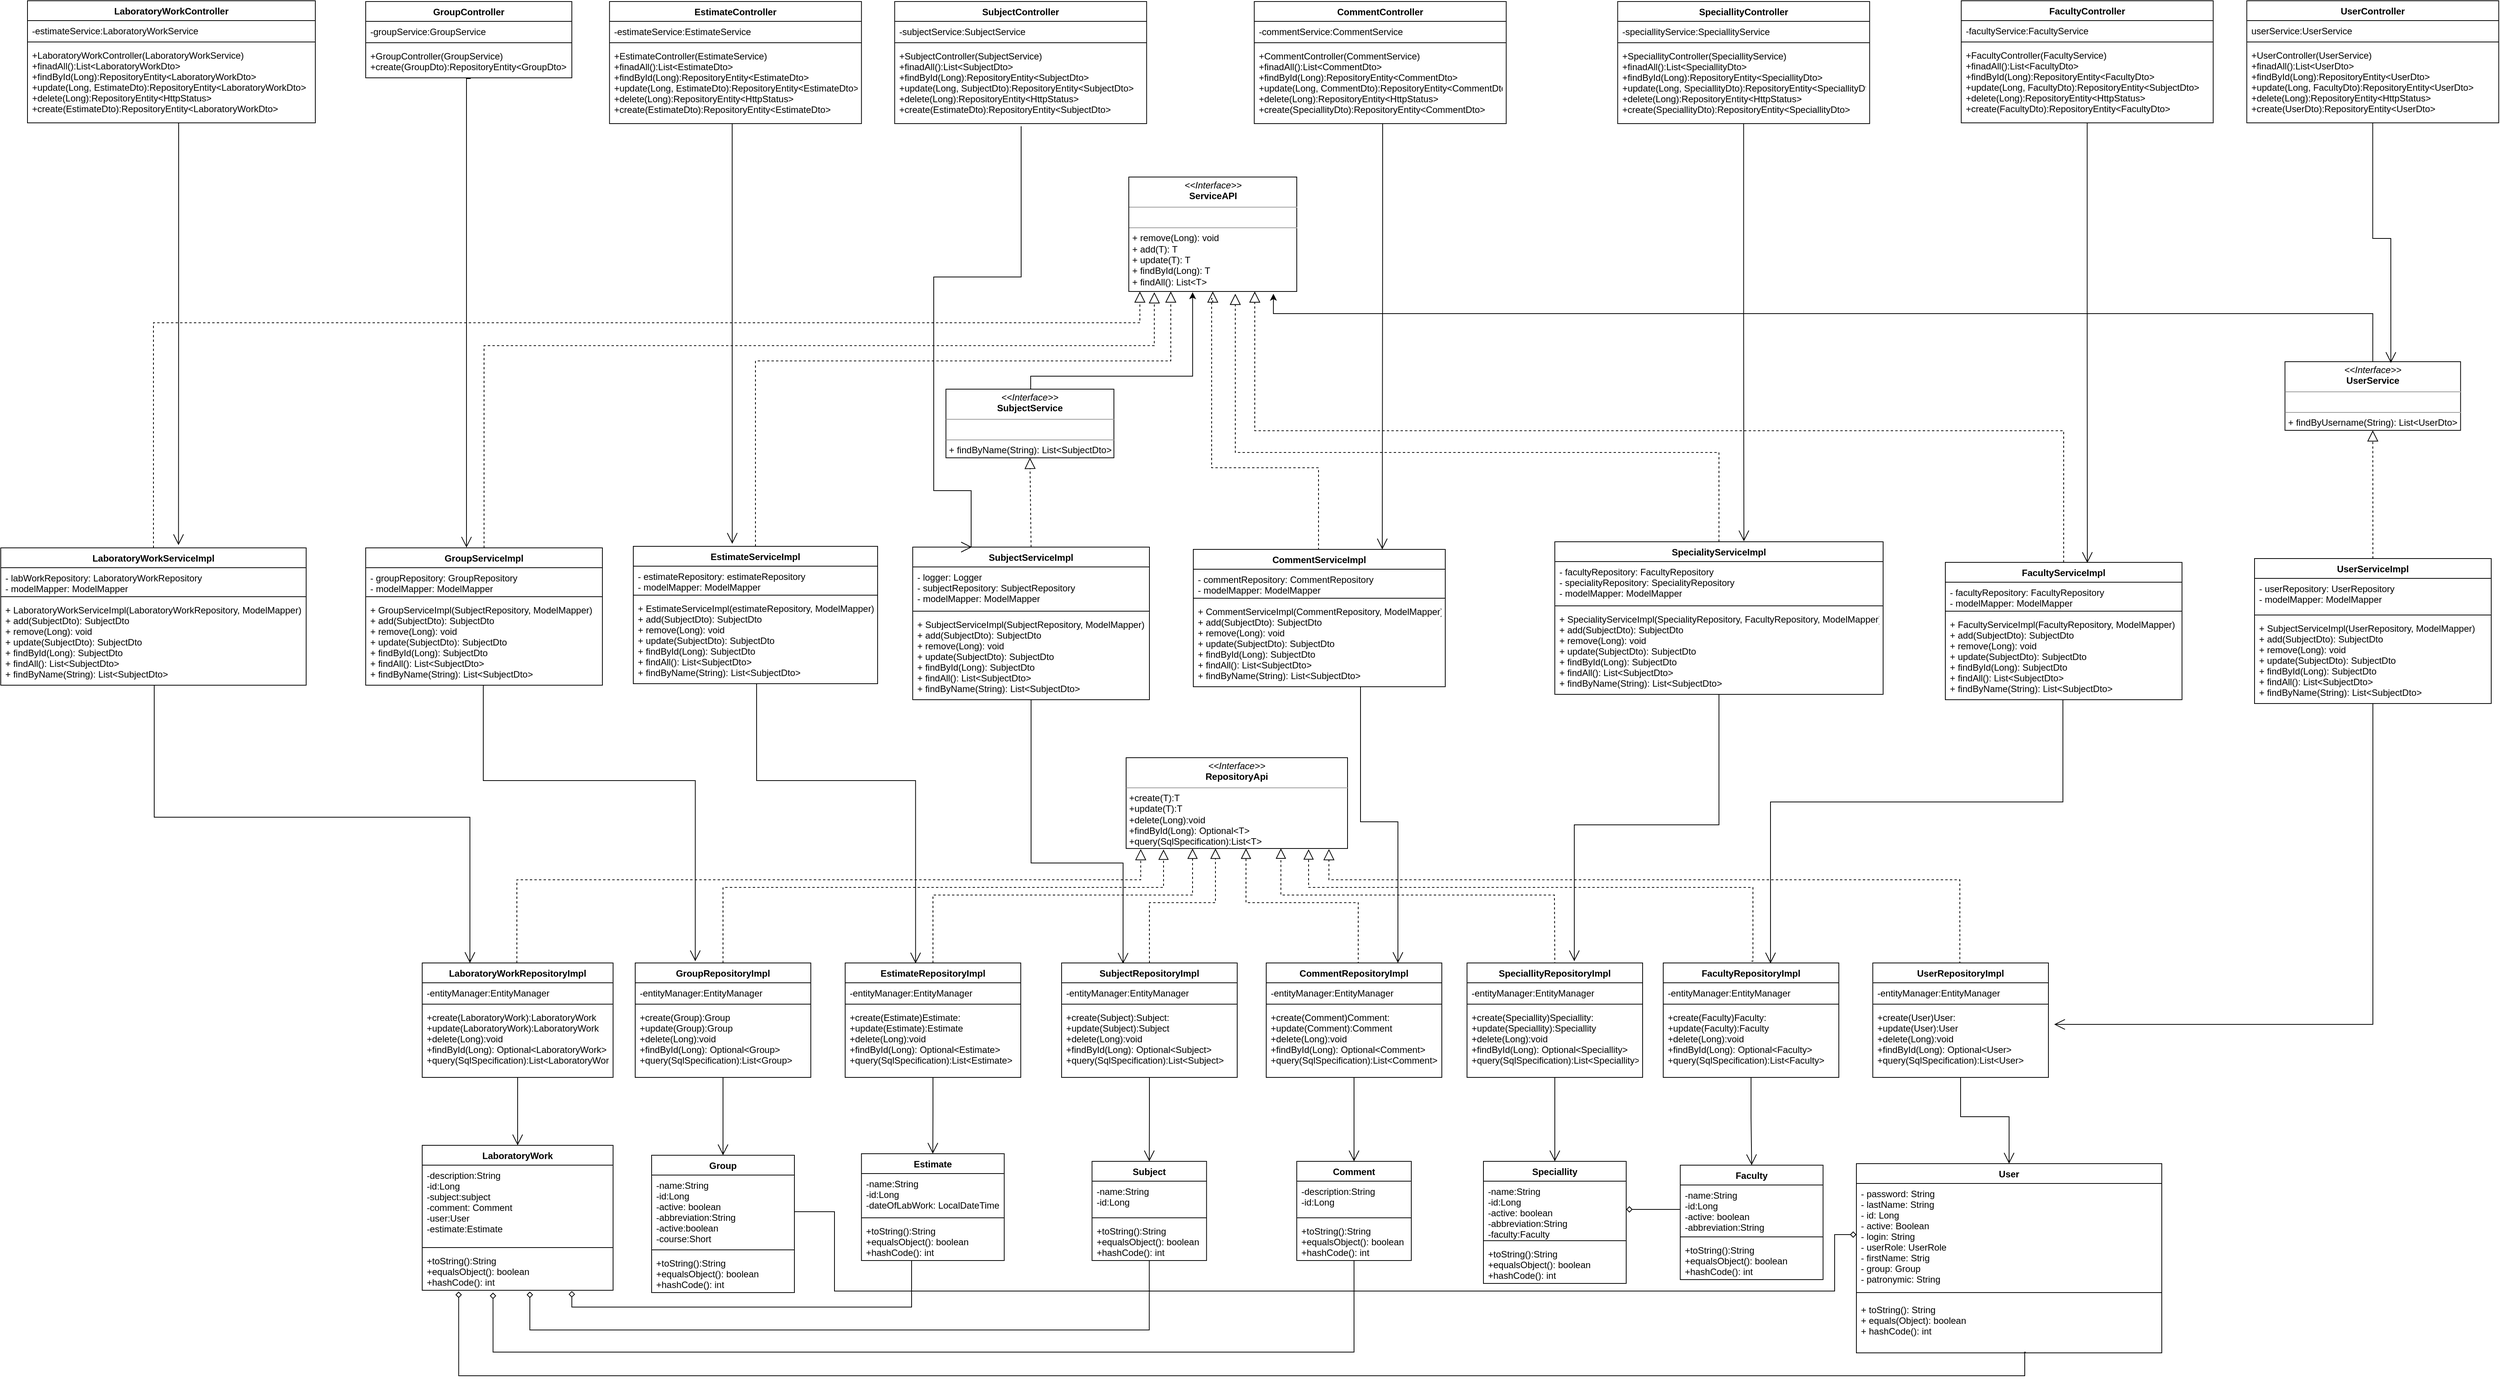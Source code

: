 <mxfile version="10.6.7" type="device"><diagram id="PbC4Hf11djqU8Z8UFLjI" name="Страница 1"><mxGraphModel dx="5014" dy="3105" grid="1" gridSize="10" guides="1" tooltips="1" connect="1" arrows="1" fold="1" page="1" pageScale="1" pageWidth="827" pageHeight="1169" math="0" shadow="0"><root><mxCell id="0"/><mxCell id="1" parent="0"/><mxCell id="8iSLTZ3yczppFVM2pI8w-34" style="edgeStyle=orthogonalEdgeStyle;rounded=0;orthogonalLoop=1;jettySize=auto;html=1;exitX=0.5;exitY=0;exitDx=0;exitDy=0;entryX=0.38;entryY=1.007;entryDx=0;entryDy=0;entryPerimeter=0;" parent="1" source="8iSLTZ3yczppFVM2pI8w-8" target="8iSLTZ3yczppFVM2pI8w-11" edge="1"><mxGeometry relative="1" as="geometry"><Array as="points"><mxPoint x="-53" y="-279"/><mxPoint x="159" y="-279"/></Array></mxGeometry></mxCell><mxCell id="8iSLTZ3yczppFVM2pI8w-8" value="&lt;p style=&quot;margin: 0px ; margin-top: 4px ; text-align: center&quot;&gt;&lt;i&gt;&amp;lt;&amp;lt;Interface&amp;gt;&amp;gt;&lt;/i&gt;&lt;br&gt;&lt;b&gt;SubjectService&lt;/b&gt;&lt;/p&gt;&lt;hr size=&quot;1&quot;&gt;&lt;p style=&quot;margin: 0px ; margin-left: 4px&quot;&gt;&lt;br&gt;&lt;/p&gt;&lt;hr size=&quot;1&quot;&gt;&lt;p style=&quot;margin: 0px ; margin-left: 4px&quot;&gt;+ findByName(String): List&amp;lt;SubjectDto&amp;gt;&lt;/p&gt;" style="verticalAlign=top;align=left;overflow=fill;fontSize=12;fontFamily=Helvetica;html=1;" parent="1" vertex="1"><mxGeometry x="-164" y="-262" width="220" height="90" as="geometry"/></mxCell><mxCell id="8iSLTZ3yczppFVM2pI8w-38" style="edgeStyle=orthogonalEdgeStyle;rounded=0;orthogonalLoop=1;jettySize=auto;html=1;exitX=0.5;exitY=0;exitDx=0;exitDy=0;entryX=0.861;entryY=1.02;entryDx=0;entryDy=0;entryPerimeter=0;" parent="1" source="8iSLTZ3yczppFVM2pI8w-9" target="8iSLTZ3yczppFVM2pI8w-11" edge="1"><mxGeometry relative="1" as="geometry"><Array as="points"><mxPoint x="1705" y="-361"/><mxPoint x="265" y="-361"/></Array><mxPoint x="430" y="-401" as="targetPoint"/></mxGeometry></mxCell><mxCell id="8iSLTZ3yczppFVM2pI8w-9" value="&lt;p style=&quot;margin: 0px ; margin-top: 4px ; text-align: center&quot;&gt;&lt;i&gt;&amp;lt;&amp;lt;Interface&amp;gt;&amp;gt;&lt;/i&gt;&lt;br&gt;&lt;b&gt;UserService&lt;/b&gt;&lt;/p&gt;&lt;hr size=&quot;1&quot;&gt;&lt;p style=&quot;margin: 0px ; margin-left: 4px&quot;&gt;&lt;br&gt;&lt;/p&gt;&lt;hr size=&quot;1&quot;&gt;&lt;p style=&quot;margin: 0px ; margin-left: 4px&quot;&gt;+ findByUsername(String): List&amp;lt;UserDto&amp;gt;&lt;/p&gt;" style="verticalAlign=top;align=left;overflow=fill;fontSize=12;fontFamily=Helvetica;html=1;" parent="1" vertex="1"><mxGeometry x="1589.857" y="-298" width="230" height="90" as="geometry"/></mxCell><mxCell id="8iSLTZ3yczppFVM2pI8w-11" value="&lt;p style=&quot;margin: 0px ; margin-top: 4px ; text-align: center&quot;&gt;&lt;i&gt;&amp;lt;&amp;lt;Interface&amp;gt;&amp;gt;&lt;/i&gt;&lt;br&gt;&lt;b&gt;ServiceAPI&lt;/b&gt;&lt;/p&gt;&lt;hr size=&quot;1&quot;&gt;&lt;p style=&quot;margin: 0px ; margin-left: 4px&quot;&gt;&lt;br&gt;&lt;/p&gt;&lt;hr size=&quot;1&quot;&gt;&lt;p style=&quot;margin: 0px ; margin-left: 4px&quot;&gt;+ remove(Long): void&lt;/p&gt;&lt;p style=&quot;margin: 0px ; margin-left: 4px&quot;&gt;+ add(T): T&lt;/p&gt;&lt;p style=&quot;margin: 0px ; margin-left: 4px&quot;&gt;+ update(T): T&lt;/p&gt;&lt;p style=&quot;margin: 0px ; margin-left: 4px&quot;&gt;+ findById(Long): T&lt;/p&gt;&lt;p style=&quot;margin: 0px ; margin-left: 4px&quot;&gt;+ findAll(): List&amp;lt;T&amp;gt;&lt;/p&gt;" style="verticalAlign=top;align=left;overflow=fill;fontSize=12;fontFamily=Helvetica;html=1;" parent="1" vertex="1"><mxGeometry x="75.5" y="-540" width="220" height="150" as="geometry"/></mxCell><mxCell id="zq_a5VUYJbhLREo4pi1A-44" style="edgeStyle=orthogonalEdgeStyle;rounded=0;orthogonalLoop=1;jettySize=auto;html=1;endArrow=open;endFill=0;endSize=12;entryX=0.35;entryY=0.007;entryDx=0;entryDy=0;entryPerimeter=0;" parent="1" source="8iSLTZ3yczppFVM2pI8w-12" target="ulB688WXQbzpkTgh9KAG-193" edge="1"><mxGeometry relative="1" as="geometry"><mxPoint x="71" y="471" as="targetPoint"/><Array as="points"><mxPoint x="-52" y="359"/><mxPoint x="68" y="359"/></Array></mxGeometry></mxCell><mxCell id="8iSLTZ3yczppFVM2pI8w-12" value="SubjectServiceImpl" style="swimlane;fontStyle=1;align=center;verticalAlign=top;childLayout=stackLayout;horizontal=1;startSize=26;horizontalStack=0;resizeParent=1;resizeParentMax=0;resizeLast=0;collapsible=1;marginBottom=0;" parent="1" vertex="1"><mxGeometry x="-207.5" y="-55" width="310" height="200" as="geometry"/></mxCell><mxCell id="8iSLTZ3yczppFVM2pI8w-13" value="- logger: Logger&#10;- subjectRepository: SubjectRepository&#10;- modelMapper: ModelMapper&#10;" style="text;strokeColor=none;fillColor=none;align=left;verticalAlign=top;spacingLeft=4;spacingRight=4;overflow=hidden;rotatable=0;points=[[0,0.5],[1,0.5]];portConstraint=eastwest;" parent="8iSLTZ3yczppFVM2pI8w-12" vertex="1"><mxGeometry y="26" width="310" height="54" as="geometry"/></mxCell><mxCell id="8iSLTZ3yczppFVM2pI8w-14" value="" style="line;strokeWidth=1;fillColor=none;align=left;verticalAlign=middle;spacingTop=-1;spacingLeft=3;spacingRight=3;rotatable=0;labelPosition=right;points=[];portConstraint=eastwest;" parent="8iSLTZ3yczppFVM2pI8w-12" vertex="1"><mxGeometry y="80" width="310" height="8" as="geometry"/></mxCell><mxCell id="8iSLTZ3yczppFVM2pI8w-15" value="+ SubjectServiceImpl(SubjectRepository, ModelMapper)&#10;+ add(SubjectDto): SubjectDto&#10;+ remove(Long): void&#10;+ update(SubjectDto): SubjectDto&#10;+ findById(Long): SubjectDto&#10;+ findAll(): List&lt;SubjectDto&gt;&#10;+ findByName(String): List&lt;SubjectDto&gt;&#10;" style="text;strokeColor=none;fillColor=none;align=left;verticalAlign=top;spacingLeft=4;spacingRight=4;overflow=hidden;rotatable=0;points=[[0,0.5],[1,0.5]];portConstraint=eastwest;" parent="8iSLTZ3yczppFVM2pI8w-12" vertex="1"><mxGeometry y="88" width="310" height="112" as="geometry"/></mxCell><mxCell id="zq_a5VUYJbhLREo4pi1A-46" style="edgeStyle=orthogonalEdgeStyle;rounded=0;orthogonalLoop=1;jettySize=auto;html=1;entryX=0.342;entryY=-0.015;entryDx=0;entryDy=0;entryPerimeter=0;endArrow=open;endFill=0;endSize=12;" parent="1" source="8iSLTZ3yczppFVM2pI8w-16" target="ulB688WXQbzpkTgh9KAG-201" edge="1"><mxGeometry relative="1" as="geometry"><Array as="points"><mxPoint x="-770" y="251"/><mxPoint x="-492" y="251"/></Array></mxGeometry></mxCell><mxCell id="zq_a5VUYJbhLREo4pi1A-55" style="edgeStyle=orthogonalEdgeStyle;rounded=0;orthogonalLoop=1;jettySize=auto;html=1;exitX=0.5;exitY=0;exitDx=0;exitDy=0;entryX=0.152;entryY=1.007;entryDx=0;entryDy=0;entryPerimeter=0;dashed=1;endArrow=block;endFill=0;endSize=12;" parent="1" source="8iSLTZ3yczppFVM2pI8w-16" target="8iSLTZ3yczppFVM2pI8w-11" edge="1"><mxGeometry relative="1" as="geometry"><Array as="points"><mxPoint x="-769" y="-319"/><mxPoint x="109" y="-319"/></Array></mxGeometry></mxCell><mxCell id="8iSLTZ3yczppFVM2pI8w-16" value="GroupServiceImpl" style="swimlane;fontStyle=1;align=center;verticalAlign=top;childLayout=stackLayout;horizontal=1;startSize=26;horizontalStack=0;resizeParent=1;resizeParentMax=0;resizeLast=0;collapsible=1;marginBottom=0;" parent="1" vertex="1"><mxGeometry x="-924" y="-54" width="310" height="180" as="geometry"/></mxCell><mxCell id="8iSLTZ3yczppFVM2pI8w-17" value="- groupRepository: GroupRepository&#10;- modelMapper: ModelMapper&#10;" style="text;strokeColor=none;fillColor=none;align=left;verticalAlign=top;spacingLeft=4;spacingRight=4;overflow=hidden;rotatable=0;points=[[0,0.5],[1,0.5]];portConstraint=eastwest;" parent="8iSLTZ3yczppFVM2pI8w-16" vertex="1"><mxGeometry y="26" width="310" height="34" as="geometry"/></mxCell><mxCell id="8iSLTZ3yczppFVM2pI8w-18" value="" style="line;strokeWidth=1;fillColor=none;align=left;verticalAlign=middle;spacingTop=-1;spacingLeft=3;spacingRight=3;rotatable=0;labelPosition=right;points=[];portConstraint=eastwest;" parent="8iSLTZ3yczppFVM2pI8w-16" vertex="1"><mxGeometry y="60" width="310" height="8" as="geometry"/></mxCell><mxCell id="8iSLTZ3yczppFVM2pI8w-19" value="+ GroupServiceImpl(SubjectRepository, ModelMapper)&#10;+ add(SubjectDto): SubjectDto&#10;+ remove(Long): void&#10;+ update(SubjectDto): SubjectDto&#10;+ findById(Long): SubjectDto&#10;+ findAll(): List&lt;SubjectDto&gt;&#10;+ findByName(String): List&lt;SubjectDto&gt;&#10;&#10;" style="text;strokeColor=none;fillColor=none;align=left;verticalAlign=top;spacingLeft=4;spacingRight=4;overflow=hidden;rotatable=0;points=[[0,0.5],[1,0.5]];portConstraint=eastwest;" parent="8iSLTZ3yczppFVM2pI8w-16" vertex="1"><mxGeometry y="68" width="310" height="112" as="geometry"/></mxCell><mxCell id="zq_a5VUYJbhLREo4pi1A-42" style="edgeStyle=orthogonalEdgeStyle;rounded=0;orthogonalLoop=1;jettySize=auto;html=1;entryX=0.611;entryY=-0.015;entryDx=0;entryDy=0;entryPerimeter=0;endArrow=open;endFill=0;endSize=12;" parent="1" source="8iSLTZ3yczppFVM2pI8w-21" target="ulB688WXQbzpkTgh9KAG-185" edge="1"><mxGeometry relative="1" as="geometry"/></mxCell><mxCell id="zq_a5VUYJbhLREo4pi1A-52" style="edgeStyle=orthogonalEdgeStyle;rounded=0;orthogonalLoop=1;jettySize=auto;html=1;exitX=0.5;exitY=0;exitDx=0;exitDy=0;entryX=0.634;entryY=1.02;entryDx=0;entryDy=0;entryPerimeter=0;dashed=1;endArrow=block;endFill=0;endSize=12;" parent="1" source="8iSLTZ3yczppFVM2pI8w-21" target="8iSLTZ3yczppFVM2pI8w-11" edge="1"><mxGeometry relative="1" as="geometry"><Array as="points"><mxPoint x="849" y="-179"/><mxPoint x="215" y="-179"/></Array></mxGeometry></mxCell><mxCell id="8iSLTZ3yczppFVM2pI8w-21" value="SpecialityServiceImpl" style="swimlane;fontStyle=1;align=center;verticalAlign=top;childLayout=stackLayout;horizontal=1;startSize=26;horizontalStack=0;resizeParent=1;resizeParentMax=0;resizeLast=0;collapsible=1;marginBottom=0;" parent="1" vertex="1"><mxGeometry x="633.5" y="-62" width="430" height="200" as="geometry"><mxRectangle x="-160" y="-710.5" width="150" height="26" as="alternateBounds"/></mxGeometry></mxCell><mxCell id="8iSLTZ3yczppFVM2pI8w-22" value="- facultyRepository: FacultyRepository&#10;- specialityRepository: SpecialityRepository&#10;- modelMapper: ModelMapper&#10;" style="text;strokeColor=none;fillColor=none;align=left;verticalAlign=top;spacingLeft=4;spacingRight=4;overflow=hidden;rotatable=0;points=[[0,0.5],[1,0.5]];portConstraint=eastwest;" parent="8iSLTZ3yczppFVM2pI8w-21" vertex="1"><mxGeometry y="26" width="430" height="54" as="geometry"/></mxCell><mxCell id="8iSLTZ3yczppFVM2pI8w-23" value="" style="line;strokeWidth=1;fillColor=none;align=left;verticalAlign=middle;spacingTop=-1;spacingLeft=3;spacingRight=3;rotatable=0;labelPosition=right;points=[];portConstraint=eastwest;" parent="8iSLTZ3yczppFVM2pI8w-21" vertex="1"><mxGeometry y="80" width="430" height="8" as="geometry"/></mxCell><mxCell id="8iSLTZ3yczppFVM2pI8w-24" value="+ SpecialityServiceImpl(SpecialityRepository, FacultyRepository, ModelMapper)&#10;+ add(SubjectDto): SubjectDto&#10;+ remove(Long): void&#10;+ update(SubjectDto): SubjectDto&#10;+ findById(Long): SubjectDto&#10;+ findAll(): List&lt;SubjectDto&gt;&#10;+ findByName(String): List&lt;SubjectDto&gt;&#10;&#10;" style="text;strokeColor=none;fillColor=none;align=left;verticalAlign=top;spacingLeft=4;spacingRight=4;overflow=hidden;rotatable=0;points=[[0,0.5],[1,0.5]];portConstraint=eastwest;" parent="8iSLTZ3yczppFVM2pI8w-21" vertex="1"><mxGeometry y="88" width="430" height="112" as="geometry"/></mxCell><mxCell id="zq_a5VUYJbhLREo4pi1A-40" style="edgeStyle=orthogonalEdgeStyle;rounded=0;orthogonalLoop=1;jettySize=auto;html=1;entryX=1.033;entryY=0.245;entryDx=0;entryDy=0;entryPerimeter=0;endArrow=open;endFill=0;endSize=12;" parent="1" source="8iSLTZ3yczppFVM2pI8w-25" target="zq_a5VUYJbhLREo4pi1A-27" edge="1"><mxGeometry relative="1" as="geometry"/></mxCell><mxCell id="zq_a5VUYJbhLREo4pi1A-49" style="edgeStyle=orthogonalEdgeStyle;rounded=0;orthogonalLoop=1;jettySize=auto;html=1;exitX=0.5;exitY=0;exitDx=0;exitDy=0;entryX=0.5;entryY=1;entryDx=0;entryDy=0;endArrow=block;endFill=0;endSize=12;dashed=1;" parent="1" source="8iSLTZ3yczppFVM2pI8w-25" target="8iSLTZ3yczppFVM2pI8w-9" edge="1"><mxGeometry relative="1" as="geometry"/></mxCell><mxCell id="8iSLTZ3yczppFVM2pI8w-25" value="UserServiceImpl" style="swimlane;fontStyle=1;align=center;verticalAlign=top;childLayout=stackLayout;horizontal=1;startSize=26;horizontalStack=0;resizeParent=1;resizeParentMax=0;resizeLast=0;collapsible=1;marginBottom=0;" parent="1" vertex="1"><mxGeometry x="1550" y="-40" width="310" height="190" as="geometry"/></mxCell><mxCell id="8iSLTZ3yczppFVM2pI8w-26" value="- userRepository: UserRepository&#10;- modelMapper: ModelMapper&#10;" style="text;strokeColor=none;fillColor=none;align=left;verticalAlign=top;spacingLeft=4;spacingRight=4;overflow=hidden;rotatable=0;points=[[0,0.5],[1,0.5]];portConstraint=eastwest;" parent="8iSLTZ3yczppFVM2pI8w-25" vertex="1"><mxGeometry y="26" width="310" height="44" as="geometry"/></mxCell><mxCell id="8iSLTZ3yczppFVM2pI8w-27" value="" style="line;strokeWidth=1;fillColor=none;align=left;verticalAlign=middle;spacingTop=-1;spacingLeft=3;spacingRight=3;rotatable=0;labelPosition=right;points=[];portConstraint=eastwest;" parent="8iSLTZ3yczppFVM2pI8w-25" vertex="1"><mxGeometry y="70" width="310" height="8" as="geometry"/></mxCell><mxCell id="8iSLTZ3yczppFVM2pI8w-28" value="+ SubjectServiceImpl(UserRepository, ModelMapper)&#10;+ add(SubjectDto): SubjectDto&#10;+ remove(Long): void&#10;+ update(SubjectDto): SubjectDto&#10;+ findById(Long): SubjectDto&#10;+ findAll(): List&lt;SubjectDto&gt;&#10;+ findByName(String): List&lt;SubjectDto&gt;&#10;&#10;" style="text;strokeColor=none;fillColor=none;align=left;verticalAlign=top;spacingLeft=4;spacingRight=4;overflow=hidden;rotatable=0;points=[[0,0.5],[1,0.5]];portConstraint=eastwest;" parent="8iSLTZ3yczppFVM2pI8w-25" vertex="1"><mxGeometry y="78" width="310" height="112" as="geometry"/></mxCell><mxCell id="zq_a5VUYJbhLREo4pi1A-41" style="edgeStyle=orthogonalEdgeStyle;rounded=0;orthogonalLoop=1;jettySize=auto;html=1;entryX=0.611;entryY=0.004;entryDx=0;entryDy=0;entryPerimeter=0;endArrow=open;endFill=0;endSize=12;" parent="1" source="8iSLTZ3yczppFVM2pI8w-29" target="ulB688WXQbzpkTgh9KAG-158" edge="1"><mxGeometry relative="1" as="geometry"><Array as="points"><mxPoint x="1299" y="279"/><mxPoint x="916" y="279"/></Array></mxGeometry></mxCell><mxCell id="zq_a5VUYJbhLREo4pi1A-50" style="edgeStyle=orthogonalEdgeStyle;rounded=0;orthogonalLoop=1;jettySize=auto;html=1;exitX=0.5;exitY=0;exitDx=0;exitDy=0;entryX=0.75;entryY=1;entryDx=0;entryDy=0;dashed=1;endArrow=block;endFill=0;endSize=12;" parent="1" source="8iSLTZ3yczppFVM2pI8w-29" target="8iSLTZ3yczppFVM2pI8w-11" edge="1"><mxGeometry relative="1" as="geometry"/></mxCell><mxCell id="8iSLTZ3yczppFVM2pI8w-29" value="FacultyServiceImpl" style="swimlane;fontStyle=1;align=center;verticalAlign=top;childLayout=stackLayout;horizontal=1;startSize=26;horizontalStack=0;resizeParent=1;resizeParentMax=0;resizeLast=0;collapsible=1;marginBottom=0;" parent="1" vertex="1"><mxGeometry x="1145" y="-35" width="310" height="180" as="geometry"/></mxCell><mxCell id="8iSLTZ3yczppFVM2pI8w-30" value="- facultyRepository: FacultyRepository&#10;- modelMapper: ModelMapper&#10;" style="text;strokeColor=none;fillColor=none;align=left;verticalAlign=top;spacingLeft=4;spacingRight=4;overflow=hidden;rotatable=0;points=[[0,0.5],[1,0.5]];portConstraint=eastwest;" parent="8iSLTZ3yczppFVM2pI8w-29" vertex="1"><mxGeometry y="26" width="310" height="34" as="geometry"/></mxCell><mxCell id="8iSLTZ3yczppFVM2pI8w-31" value="" style="line;strokeWidth=1;fillColor=none;align=left;verticalAlign=middle;spacingTop=-1;spacingLeft=3;spacingRight=3;rotatable=0;labelPosition=right;points=[];portConstraint=eastwest;" parent="8iSLTZ3yczppFVM2pI8w-29" vertex="1"><mxGeometry y="60" width="310" height="8" as="geometry"/></mxCell><mxCell id="8iSLTZ3yczppFVM2pI8w-32" value="+ FacultyServiceImpl(FacultyRepository, ModelMapper)&#10;+ add(SubjectDto): SubjectDto&#10;+ remove(Long): void&#10;+ update(SubjectDto): SubjectDto&#10;+ findById(Long): SubjectDto&#10;+ findAll(): List&lt;SubjectDto&gt;&#10;+ findByName(String): List&lt;SubjectDto&gt;&#10;&#10;" style="text;strokeColor=none;fillColor=none;align=left;verticalAlign=top;spacingLeft=4;spacingRight=4;overflow=hidden;rotatable=0;points=[[0,0.5],[1,0.5]];portConstraint=eastwest;" parent="8iSLTZ3yczppFVM2pI8w-29" vertex="1"><mxGeometry y="68" width="310" height="112" as="geometry"/></mxCell><mxCell id="zq_a5VUYJbhLREo4pi1A-45" style="edgeStyle=orthogonalEdgeStyle;rounded=0;orthogonalLoop=1;jettySize=auto;html=1;entryX=0.401;entryY=0.004;entryDx=0;entryDy=0;entryPerimeter=0;endArrow=open;endFill=0;endSize=12;" parent="1" source="8iSLTZ3yczppFVM2pI8w-41" target="ulB688WXQbzpkTgh9KAG-197" edge="1"><mxGeometry relative="1" as="geometry"><Array as="points"><mxPoint x="-412" y="251"/><mxPoint x="-204" y="251"/></Array></mxGeometry></mxCell><mxCell id="zq_a5VUYJbhLREo4pi1A-54" style="edgeStyle=orthogonalEdgeStyle;rounded=0;orthogonalLoop=1;jettySize=auto;html=1;exitX=0.5;exitY=0;exitDx=0;exitDy=0;entryX=0.25;entryY=1;entryDx=0;entryDy=0;dashed=1;endArrow=block;endFill=0;endSize=12;" parent="1" source="8iSLTZ3yczppFVM2pI8w-41" target="8iSLTZ3yczppFVM2pI8w-11" edge="1"><mxGeometry relative="1" as="geometry"><Array as="points"><mxPoint x="-413" y="-299"/><mxPoint x="131" y="-299"/></Array></mxGeometry></mxCell><mxCell id="8iSLTZ3yczppFVM2pI8w-41" value="EstimateServiceImpl" style="swimlane;fontStyle=1;align=center;verticalAlign=top;childLayout=stackLayout;horizontal=1;startSize=26;horizontalStack=0;resizeParent=1;resizeParentMax=0;resizeLast=0;collapsible=1;marginBottom=0;" parent="1" vertex="1"><mxGeometry x="-573.5" y="-56" width="320" height="180" as="geometry"/></mxCell><mxCell id="8iSLTZ3yczppFVM2pI8w-42" value="- estimateRepository: estimateRepository&#10;- modelMapper: ModelMapper&#10;" style="text;strokeColor=none;fillColor=none;align=left;verticalAlign=top;spacingLeft=4;spacingRight=4;overflow=hidden;rotatable=0;points=[[0,0.5],[1,0.5]];portConstraint=eastwest;" parent="8iSLTZ3yczppFVM2pI8w-41" vertex="1"><mxGeometry y="26" width="320" height="34" as="geometry"/></mxCell><mxCell id="8iSLTZ3yczppFVM2pI8w-43" value="" style="line;strokeWidth=1;fillColor=none;align=left;verticalAlign=middle;spacingTop=-1;spacingLeft=3;spacingRight=3;rotatable=0;labelPosition=right;points=[];portConstraint=eastwest;" parent="8iSLTZ3yczppFVM2pI8w-41" vertex="1"><mxGeometry y="60" width="320" height="8" as="geometry"/></mxCell><mxCell id="8iSLTZ3yczppFVM2pI8w-44" value="+ EstimateServiceImpl(estimateRepository, ModelMapper)&#10;+ add(SubjectDto): SubjectDto&#10;+ remove(Long): void&#10;+ update(SubjectDto): SubjectDto&#10;+ findById(Long): SubjectDto&#10;+ findAll(): List&lt;SubjectDto&gt;&#10;+ findByName(String): List&lt;SubjectDto&gt;&#10;&#10;" style="text;strokeColor=none;fillColor=none;align=left;verticalAlign=top;spacingLeft=4;spacingRight=4;overflow=hidden;rotatable=0;points=[[0,0.5],[1,0.5]];portConstraint=eastwest;" parent="8iSLTZ3yczppFVM2pI8w-41" vertex="1"><mxGeometry y="68" width="320" height="112" as="geometry"/></mxCell><mxCell id="zq_a5VUYJbhLREo4pi1A-43" style="edgeStyle=orthogonalEdgeStyle;rounded=0;orthogonalLoop=1;jettySize=auto;html=1;entryX=0.75;entryY=0;entryDx=0;entryDy=0;endArrow=open;endFill=0;endSize=12;" parent="1" source="8iSLTZ3yczppFVM2pI8w-46" target="ulB688WXQbzpkTgh9KAG-189" edge="1"><mxGeometry relative="1" as="geometry"><Array as="points"><mxPoint x="379" y="305"/><mxPoint x="428" y="305"/></Array></mxGeometry></mxCell><mxCell id="zq_a5VUYJbhLREo4pi1A-53" style="edgeStyle=orthogonalEdgeStyle;rounded=0;orthogonalLoop=1;jettySize=auto;html=1;exitX=0.5;exitY=0;exitDx=0;exitDy=0;entryX=0.5;entryY=1;entryDx=0;entryDy=0;dashed=1;endArrow=block;endFill=0;endSize=12;" parent="1" source="8iSLTZ3yczppFVM2pI8w-46" target="8iSLTZ3yczppFVM2pI8w-11" edge="1"><mxGeometry relative="1" as="geometry"><Array as="points"><mxPoint x="324" y="-159"/><mxPoint x="184" y="-159"/><mxPoint x="184" y="-381"/><mxPoint x="186" y="-381"/></Array></mxGeometry></mxCell><mxCell id="8iSLTZ3yczppFVM2pI8w-46" value="CommentServiceImpl&#10;" style="swimlane;fontStyle=1;align=center;verticalAlign=top;childLayout=stackLayout;horizontal=1;startSize=26;horizontalStack=0;resizeParent=1;resizeParentMax=0;resizeLast=0;collapsible=1;marginBottom=0;" parent="1" vertex="1"><mxGeometry x="160" y="-52" width="330" height="180" as="geometry"/></mxCell><mxCell id="8iSLTZ3yczppFVM2pI8w-47" value="- commentRepository: CommentRepository&#10;- modelMapper: ModelMapper&#10;" style="text;strokeColor=none;fillColor=none;align=left;verticalAlign=top;spacingLeft=4;spacingRight=4;overflow=hidden;rotatable=0;points=[[0,0.5],[1,0.5]];portConstraint=eastwest;" parent="8iSLTZ3yczppFVM2pI8w-46" vertex="1"><mxGeometry y="26" width="330" height="34" as="geometry"/></mxCell><mxCell id="8iSLTZ3yczppFVM2pI8w-48" value="" style="line;strokeWidth=1;fillColor=none;align=left;verticalAlign=middle;spacingTop=-1;spacingLeft=3;spacingRight=3;rotatable=0;labelPosition=right;points=[];portConstraint=eastwest;" parent="8iSLTZ3yczppFVM2pI8w-46" vertex="1"><mxGeometry y="60" width="330" height="8" as="geometry"/></mxCell><mxCell id="8iSLTZ3yczppFVM2pI8w-49" value="+ CommentServiceImpl(CommentRepository, ModelMapper)&#10;+ add(SubjectDto): SubjectDto&#10;+ remove(Long): void&#10;+ update(SubjectDto): SubjectDto&#10;+ findById(Long): SubjectDto&#10;+ findAll(): List&lt;SubjectDto&gt;&#10;+ findByName(String): List&lt;SubjectDto&gt;&#10;&#10;" style="text;strokeColor=none;fillColor=none;align=left;verticalAlign=top;spacingLeft=4;spacingRight=4;overflow=hidden;rotatable=0;points=[[0,0.5],[1,0.5]];portConstraint=eastwest;" parent="8iSLTZ3yczppFVM2pI8w-46" vertex="1"><mxGeometry y="68" width="330" height="112" as="geometry"/></mxCell><mxCell id="zq_a5VUYJbhLREo4pi1A-47" style="edgeStyle=orthogonalEdgeStyle;rounded=0;orthogonalLoop=1;jettySize=auto;html=1;entryX=0.25;entryY=0;entryDx=0;entryDy=0;endArrow=open;endFill=0;endSize=12;" parent="1" source="8iSLTZ3yczppFVM2pI8w-53" target="zq_a5VUYJbhLREo4pi1A-28" edge="1"><mxGeometry relative="1" as="geometry"><Array as="points"><mxPoint x="-1201" y="299"/><mxPoint x="-787" y="299"/></Array></mxGeometry></mxCell><mxCell id="zq_a5VUYJbhLREo4pi1A-56" style="edgeStyle=orthogonalEdgeStyle;rounded=0;orthogonalLoop=1;jettySize=auto;html=1;exitX=0.5;exitY=0;exitDx=0;exitDy=0;entryX=0.066;entryY=1;entryDx=0;entryDy=0;entryPerimeter=0;dashed=1;endArrow=block;endFill=0;endSize=12;" parent="1" source="8iSLTZ3yczppFVM2pI8w-53" target="8iSLTZ3yczppFVM2pI8w-11" edge="1"><mxGeometry relative="1" as="geometry"><Array as="points"><mxPoint x="-1201" y="-349"/><mxPoint x="91" y="-349"/></Array></mxGeometry></mxCell><mxCell id="8iSLTZ3yczppFVM2pI8w-53" value="LaboratoryWorkServiceImpl" style="swimlane;fontStyle=1;align=center;verticalAlign=top;childLayout=stackLayout;horizontal=1;startSize=26;horizontalStack=0;resizeParent=1;resizeParentMax=0;resizeLast=0;collapsible=1;marginBottom=0;" parent="1" vertex="1"><mxGeometry x="-1402" y="-54" width="400" height="180" as="geometry"/></mxCell><mxCell id="8iSLTZ3yczppFVM2pI8w-54" value="- labWorkRepository: LaboratoryWorkRepository&#10;- modelMapper: ModelMapper&#10;" style="text;strokeColor=none;fillColor=none;align=left;verticalAlign=top;spacingLeft=4;spacingRight=4;overflow=hidden;rotatable=0;points=[[0,0.5],[1,0.5]];portConstraint=eastwest;" parent="8iSLTZ3yczppFVM2pI8w-53" vertex="1"><mxGeometry y="26" width="400" height="34" as="geometry"/></mxCell><mxCell id="8iSLTZ3yczppFVM2pI8w-55" value="" style="line;strokeWidth=1;fillColor=none;align=left;verticalAlign=middle;spacingTop=-1;spacingLeft=3;spacingRight=3;rotatable=0;labelPosition=right;points=[];portConstraint=eastwest;" parent="8iSLTZ3yczppFVM2pI8w-53" vertex="1"><mxGeometry y="60" width="400" height="8" as="geometry"/></mxCell><mxCell id="8iSLTZ3yczppFVM2pI8w-56" value="+ LaboratoryWorkServiceImpl(LaboratoryWorkRepository, ModelMapper)&#10;+ add(SubjectDto): SubjectDto&#10;+ remove(Long): void&#10;+ update(SubjectDto): SubjectDto&#10;+ findById(Long): SubjectDto&#10;+ findAll(): List&lt;SubjectDto&gt;&#10;+ findByName(String): List&lt;SubjectDto&gt;&#10;&#10;" style="text;strokeColor=none;fillColor=none;align=left;verticalAlign=top;spacingLeft=4;spacingRight=4;overflow=hidden;rotatable=0;points=[[0,0.5],[1,0.5]];portConstraint=eastwest;" parent="8iSLTZ3yczppFVM2pI8w-53" vertex="1"><mxGeometry y="68" width="400" height="112" as="geometry"/></mxCell><mxCell id="8iSLTZ3yczppFVM2pI8w-58" value="" style="endArrow=block;dashed=1;endFill=0;endSize=12;html=1;entryX=0.5;entryY=1;entryDx=0;entryDy=0;exitX=0.5;exitY=0;exitDx=0;exitDy=0;" parent="1" source="8iSLTZ3yczppFVM2pI8w-12" target="8iSLTZ3yczppFVM2pI8w-8" edge="1"><mxGeometry width="160" relative="1" as="geometry"><mxPoint x="-824" y="-197" as="sourcePoint"/><mxPoint x="-664" y="-197" as="targetPoint"/></mxGeometry></mxCell><mxCell id="8iSLTZ3yczppFVM2pI8w-68" value="User" style="swimlane;fontStyle=1;align=center;verticalAlign=top;childLayout=stackLayout;horizontal=1;startSize=26;horizontalStack=0;resizeParent=1;resizeParentMax=0;resizeLast=0;collapsible=1;marginBottom=0;" parent="1" vertex="1"><mxGeometry x="1028.5" y="753" width="400" height="248" as="geometry"/></mxCell><mxCell id="8iSLTZ3yczppFVM2pI8w-69" value="- password: String&#10;- lastName: String&#10;- id: Long&#10;- active: Boolean&#10;- login: String&#10;- userRole: UserRole&#10;- firstName: Strig&#10;- group: Group&#10;- patronymic: String&#10;" style="text;strokeColor=none;fillColor=none;align=left;verticalAlign=top;spacingLeft=4;spacingRight=4;overflow=hidden;rotatable=0;points=[[0,0.5],[1,0.5]];portConstraint=eastwest;" parent="8iSLTZ3yczppFVM2pI8w-68" vertex="1"><mxGeometry y="26" width="400" height="134" as="geometry"/></mxCell><mxCell id="8iSLTZ3yczppFVM2pI8w-70" value="" style="line;strokeWidth=1;fillColor=none;align=left;verticalAlign=middle;spacingTop=-1;spacingLeft=3;spacingRight=3;rotatable=0;labelPosition=right;points=[];portConstraint=eastwest;" parent="8iSLTZ3yczppFVM2pI8w-68" vertex="1"><mxGeometry y="160" width="400" height="18" as="geometry"/></mxCell><mxCell id="8iSLTZ3yczppFVM2pI8w-71" value="+ toString(): String&#10;+ equals(Object): boolean&#10;+ hashCode(): int&#10;&#10;" style="text;strokeColor=none;fillColor=none;align=left;verticalAlign=top;spacingLeft=4;spacingRight=4;overflow=hidden;rotatable=0;points=[[0,0.5],[1,0.5]];portConstraint=eastwest;" parent="8iSLTZ3yczppFVM2pI8w-68" vertex="1"><mxGeometry y="178" width="400" height="70" as="geometry"/></mxCell><mxCell id="zq_a5VUYJbhLREo4pi1A-60" style="edgeStyle=orthogonalEdgeStyle;rounded=0;orthogonalLoop=1;jettySize=auto;html=1;entryX=0.405;entryY=-0.019;entryDx=0;entryDy=0;entryPerimeter=0;endArrow=open;endFill=0;endSize=12;" parent="1" source="ulB688WXQbzpkTgh9KAG-43" target="8iSLTZ3yczppFVM2pI8w-41" edge="1"><mxGeometry relative="1" as="geometry"><Array as="points"><mxPoint x="-444" y="-480"/><mxPoint x="-444" y="-480"/></Array></mxGeometry></mxCell><mxCell id="ulB688WXQbzpkTgh9KAG-43" value="EstimateController" style="swimlane;fontStyle=1;align=center;verticalAlign=top;childLayout=stackLayout;horizontal=1;startSize=26;horizontalStack=0;resizeParent=1;resizeParentMax=0;resizeLast=0;collapsible=1;marginBottom=0;" parent="1" vertex="1"><mxGeometry x="-604.667" y="-770" width="330" height="160" as="geometry"><mxRectangle x="-160" y="-710.5" width="150" height="26" as="alternateBounds"/></mxGeometry></mxCell><mxCell id="ulB688WXQbzpkTgh9KAG-44" value="-estimateService:EstimateService&#10;" style="text;strokeColor=none;fillColor=none;align=left;verticalAlign=top;spacingLeft=4;spacingRight=4;overflow=hidden;rotatable=0;points=[[0,0.5],[1,0.5]];portConstraint=eastwest;" parent="ulB688WXQbzpkTgh9KAG-43" vertex="1"><mxGeometry y="26" width="330" height="24" as="geometry"/></mxCell><mxCell id="ulB688WXQbzpkTgh9KAG-45" value="" style="line;strokeWidth=1;fillColor=none;align=left;verticalAlign=middle;spacingTop=-1;spacingLeft=3;spacingRight=3;rotatable=0;labelPosition=right;points=[];portConstraint=eastwest;" parent="ulB688WXQbzpkTgh9KAG-43" vertex="1"><mxGeometry y="50" width="330" height="8" as="geometry"/></mxCell><mxCell id="ulB688WXQbzpkTgh9KAG-46" value="+EstimateController(EstimateService)&#10;+finadAll():List&lt;EstimateDto&gt;&#10;+findById(Long):RepositoryEntity&lt;EstimateDto&gt;&#10;+update(Long, EstimateDto):RepositoryEntity&lt;EstimateDto&gt;&#10;+delete(Long):RepositoryEntity&lt;HttpStatus&gt;&#10;+create(EstimateDto):RepositoryEntity&lt;EstimateDto&gt;&#10;" style="text;strokeColor=none;fillColor=none;align=left;verticalAlign=top;spacingLeft=4;spacingRight=4;overflow=hidden;rotatable=0;points=[[0,0.5],[1,0.5]];portConstraint=eastwest;" parent="ulB688WXQbzpkTgh9KAG-43" vertex="1"><mxGeometry y="58" width="330" height="102" as="geometry"/></mxCell><mxCell id="zq_a5VUYJbhLREo4pi1A-63" style="edgeStyle=orthogonalEdgeStyle;rounded=0;orthogonalLoop=1;jettySize=auto;html=1;entryX=0.576;entryY=-0.003;entryDx=0;entryDy=0;entryPerimeter=0;endArrow=open;endFill=0;endSize=12;" parent="1" source="ulB688WXQbzpkTgh9KAG-47" target="8iSLTZ3yczppFVM2pI8w-21" edge="1"><mxGeometry relative="1" as="geometry"/></mxCell><mxCell id="ulB688WXQbzpkTgh9KAG-47" value="SpeciallityController" style="swimlane;fontStyle=1;align=center;verticalAlign=top;childLayout=stackLayout;horizontal=1;startSize=26;horizontalStack=0;resizeParent=1;resizeParentMax=0;resizeLast=0;collapsible=1;marginBottom=0;" parent="1" vertex="1"><mxGeometry x="715.833" y="-770" width="330" height="160" as="geometry"><mxRectangle x="-160" y="-710.5" width="150" height="26" as="alternateBounds"/></mxGeometry></mxCell><mxCell id="ulB688WXQbzpkTgh9KAG-48" value="-speciallityService:SpeciallityService&#10;" style="text;strokeColor=none;fillColor=none;align=left;verticalAlign=top;spacingLeft=4;spacingRight=4;overflow=hidden;rotatable=0;points=[[0,0.5],[1,0.5]];portConstraint=eastwest;" parent="ulB688WXQbzpkTgh9KAG-47" vertex="1"><mxGeometry y="26" width="330" height="24" as="geometry"/></mxCell><mxCell id="ulB688WXQbzpkTgh9KAG-49" value="" style="line;strokeWidth=1;fillColor=none;align=left;verticalAlign=middle;spacingTop=-1;spacingLeft=3;spacingRight=3;rotatable=0;labelPosition=right;points=[];portConstraint=eastwest;" parent="ulB688WXQbzpkTgh9KAG-47" vertex="1"><mxGeometry y="50" width="330" height="8" as="geometry"/></mxCell><mxCell id="ulB688WXQbzpkTgh9KAG-50" value="+SpeciallityController(SpeciallityService)&#10;+finadAll():List&lt;SpeciallityDto&gt;&#10;+findById(Long):RepositoryEntity&lt;SpeciallityDto&gt;&#10;+update(Long, SpeciallityDto):RepositoryEntity&lt;SpeciallityDto&gt;&#10;+delete(Long):RepositoryEntity&lt;HttpStatus&gt;&#10;+create(SpeciallityDto):RepositoryEntity&lt;SpeciallityDto&gt;&#10;" style="text;strokeColor=none;fillColor=none;align=left;verticalAlign=top;spacingLeft=4;spacingRight=4;overflow=hidden;rotatable=0;points=[[0,0.5],[1,0.5]];portConstraint=eastwest;" parent="ulB688WXQbzpkTgh9KAG-47" vertex="1"><mxGeometry y="58" width="330" height="102" as="geometry"/></mxCell><mxCell id="zq_a5VUYJbhLREo4pi1A-61" style="edgeStyle=orthogonalEdgeStyle;rounded=0;orthogonalLoop=1;jettySize=auto;html=1;entryX=0.25;entryY=0;entryDx=0;entryDy=0;endArrow=open;endFill=0;endSize=12;exitX=0.502;exitY=1.034;exitDx=0;exitDy=0;exitPerimeter=0;" parent="1" source="ulB688WXQbzpkTgh9KAG-54" target="8iSLTZ3yczppFVM2pI8w-12" edge="1"><mxGeometry relative="1" as="geometry"><Array as="points"><mxPoint x="-65" y="-409"/><mxPoint x="-180" y="-409"/><mxPoint x="-180" y="-129"/><mxPoint x="-131" y="-129"/></Array></mxGeometry></mxCell><mxCell id="ulB688WXQbzpkTgh9KAG-51" value="SubjectController" style="swimlane;fontStyle=1;align=center;verticalAlign=top;childLayout=stackLayout;horizontal=1;startSize=26;horizontalStack=0;resizeParent=1;resizeParentMax=0;resizeLast=0;collapsible=1;marginBottom=0;" parent="1" vertex="1"><mxGeometry x="-231.167" y="-770" width="330" height="160" as="geometry"><mxRectangle x="-160" y="-710.5" width="150" height="26" as="alternateBounds"/></mxGeometry></mxCell><mxCell id="ulB688WXQbzpkTgh9KAG-52" value="-subjectService:SubjectService&#10;" style="text;strokeColor=none;fillColor=none;align=left;verticalAlign=top;spacingLeft=4;spacingRight=4;overflow=hidden;rotatable=0;points=[[0,0.5],[1,0.5]];portConstraint=eastwest;" parent="ulB688WXQbzpkTgh9KAG-51" vertex="1"><mxGeometry y="26" width="330" height="24" as="geometry"/></mxCell><mxCell id="ulB688WXQbzpkTgh9KAG-53" value="" style="line;strokeWidth=1;fillColor=none;align=left;verticalAlign=middle;spacingTop=-1;spacingLeft=3;spacingRight=3;rotatable=0;labelPosition=right;points=[];portConstraint=eastwest;" parent="ulB688WXQbzpkTgh9KAG-51" vertex="1"><mxGeometry y="50" width="330" height="8" as="geometry"/></mxCell><mxCell id="ulB688WXQbzpkTgh9KAG-54" value="+SubjectController(SubjectService)&#10;+finadAll():List&lt;SubjectDto&gt;&#10;+findById(Long):RepositoryEntity&lt;SubjectDto&gt;&#10;+update(Long, SubjectDto):RepositoryEntity&lt;SubjectDto&gt;&#10;+delete(Long):RepositoryEntity&lt;HttpStatus&gt;&#10;+create(EstimateDto):RepositoryEntity&lt;SubjectDto&gt;&#10;" style="text;strokeColor=none;fillColor=none;align=left;verticalAlign=top;spacingLeft=4;spacingRight=4;overflow=hidden;rotatable=0;points=[[0,0.5],[1,0.5]];portConstraint=eastwest;" parent="ulB688WXQbzpkTgh9KAG-51" vertex="1"><mxGeometry y="58" width="330" height="102" as="geometry"/></mxCell><mxCell id="zq_a5VUYJbhLREo4pi1A-62" style="edgeStyle=orthogonalEdgeStyle;rounded=0;orthogonalLoop=1;jettySize=auto;html=1;entryX=0.75;entryY=0;entryDx=0;entryDy=0;endArrow=open;endFill=0;endSize=12;" parent="1" source="ulB688WXQbzpkTgh9KAG-56" target="8iSLTZ3yczppFVM2pI8w-46" edge="1"><mxGeometry relative="1" as="geometry"><Array as="points"><mxPoint x="408" y="-480"/><mxPoint x="408" y="-480"/></Array></mxGeometry></mxCell><mxCell id="ulB688WXQbzpkTgh9KAG-56" value="CommentController" style="swimlane;fontStyle=1;align=center;verticalAlign=top;childLayout=stackLayout;horizontal=1;startSize=26;horizontalStack=0;resizeParent=1;resizeParentMax=0;resizeLast=0;collapsible=1;marginBottom=0;" parent="1" vertex="1"><mxGeometry x="239.833" y="-770" width="330" height="160" as="geometry"><mxRectangle x="-160" y="-710.5" width="150" height="26" as="alternateBounds"/></mxGeometry></mxCell><mxCell id="ulB688WXQbzpkTgh9KAG-57" value="-commentService:CommentService&#10;" style="text;strokeColor=none;fillColor=none;align=left;verticalAlign=top;spacingLeft=4;spacingRight=4;overflow=hidden;rotatable=0;points=[[0,0.5],[1,0.5]];portConstraint=eastwest;" parent="ulB688WXQbzpkTgh9KAG-56" vertex="1"><mxGeometry y="26" width="330" height="24" as="geometry"/></mxCell><mxCell id="ulB688WXQbzpkTgh9KAG-58" value="" style="line;strokeWidth=1;fillColor=none;align=left;verticalAlign=middle;spacingTop=-1;spacingLeft=3;spacingRight=3;rotatable=0;labelPosition=right;points=[];portConstraint=eastwest;" parent="ulB688WXQbzpkTgh9KAG-56" vertex="1"><mxGeometry y="50" width="330" height="8" as="geometry"/></mxCell><mxCell id="ulB688WXQbzpkTgh9KAG-59" value="+CommentController(CommentService)&#10;+finadAll():List&lt;CommentDto&gt;&#10;+findById(Long):RepositoryEntity&lt;CommentDto&gt;&#10;+update(Long, CommentDto):RepositoryEntity&lt;CommentDto&gt;&#10;+delete(Long):RepositoryEntity&lt;HttpStatus&gt;&#10;+create(SpeciallityDto):RepositoryEntity&lt;CommentDto&gt;&#10;" style="text;strokeColor=none;fillColor=none;align=left;verticalAlign=top;spacingLeft=4;spacingRight=4;overflow=hidden;rotatable=0;points=[[0,0.5],[1,0.5]];portConstraint=eastwest;" parent="ulB688WXQbzpkTgh9KAG-56" vertex="1"><mxGeometry y="58" width="330" height="102" as="geometry"/></mxCell><mxCell id="ulB688WXQbzpkTgh9KAG-60" value="Subject" style="swimlane;fontStyle=1;align=center;verticalAlign=top;childLayout=stackLayout;horizontal=1;startSize=26;horizontalStack=0;resizeParent=1;resizeParentMax=0;resizeLast=0;collapsible=1;marginBottom=0;" parent="1" vertex="1"><mxGeometry x="27.333" y="750" width="150" height="130" as="geometry"><mxRectangle x="-160" y="-710.5" width="150" height="26" as="alternateBounds"/></mxGeometry></mxCell><mxCell id="ulB688WXQbzpkTgh9KAG-61" value="-name:String&#10;-id:Long&#10;" style="text;strokeColor=none;fillColor=none;align=left;verticalAlign=top;spacingLeft=4;spacingRight=4;overflow=hidden;rotatable=0;points=[[0,0.5],[1,0.5]];portConstraint=eastwest;" parent="ulB688WXQbzpkTgh9KAG-60" vertex="1"><mxGeometry y="26" width="150" height="44" as="geometry"/></mxCell><mxCell id="ulB688WXQbzpkTgh9KAG-62" value="" style="line;strokeWidth=1;fillColor=none;align=left;verticalAlign=middle;spacingTop=-1;spacingLeft=3;spacingRight=3;rotatable=0;labelPosition=right;points=[];portConstraint=eastwest;" parent="ulB688WXQbzpkTgh9KAG-60" vertex="1"><mxGeometry y="70" width="150" height="8" as="geometry"/></mxCell><mxCell id="ulB688WXQbzpkTgh9KAG-63" value="+toString():String&#10;+equalsObject(): boolean&#10;+hashCode(): int&#10;" style="text;strokeColor=none;fillColor=none;align=left;verticalAlign=top;spacingLeft=4;spacingRight=4;overflow=hidden;rotatable=0;points=[[0,0.5],[1,0.5]];portConstraint=eastwest;" parent="ulB688WXQbzpkTgh9KAG-60" vertex="1"><mxGeometry y="78" width="150" height="52" as="geometry"/></mxCell><mxCell id="ulB688WXQbzpkTgh9KAG-64" value="Comment" style="swimlane;fontStyle=1;align=center;verticalAlign=top;childLayout=stackLayout;horizontal=1;startSize=26;horizontalStack=0;resizeParent=1;resizeParentMax=0;resizeLast=0;collapsible=1;marginBottom=0;" parent="1" vertex="1"><mxGeometry x="295.5" y="750" width="150" height="130" as="geometry"><mxRectangle x="-160" y="-710.5" width="150" height="26" as="alternateBounds"/></mxGeometry></mxCell><mxCell id="ulB688WXQbzpkTgh9KAG-65" value="-description:String&#10;-id:Long&#10;" style="text;strokeColor=none;fillColor=none;align=left;verticalAlign=top;spacingLeft=4;spacingRight=4;overflow=hidden;rotatable=0;points=[[0,0.5],[1,0.5]];portConstraint=eastwest;" parent="ulB688WXQbzpkTgh9KAG-64" vertex="1"><mxGeometry y="26" width="150" height="44" as="geometry"/></mxCell><mxCell id="ulB688WXQbzpkTgh9KAG-66" value="" style="line;strokeWidth=1;fillColor=none;align=left;verticalAlign=middle;spacingTop=-1;spacingLeft=3;spacingRight=3;rotatable=0;labelPosition=right;points=[];portConstraint=eastwest;" parent="ulB688WXQbzpkTgh9KAG-64" vertex="1"><mxGeometry y="70" width="150" height="8" as="geometry"/></mxCell><mxCell id="ulB688WXQbzpkTgh9KAG-67" value="+toString():String&#10;+equalsObject(): boolean&#10;+hashCode(): int&#10;" style="text;strokeColor=none;fillColor=none;align=left;verticalAlign=top;spacingLeft=4;spacingRight=4;overflow=hidden;rotatable=0;points=[[0,0.5],[1,0.5]];portConstraint=eastwest;" parent="ulB688WXQbzpkTgh9KAG-64" vertex="1"><mxGeometry y="78" width="150" height="52" as="geometry"/></mxCell><mxCell id="zq_a5VUYJbhLREo4pi1A-58" style="edgeStyle=orthogonalEdgeStyle;rounded=0;orthogonalLoop=1;jettySize=auto;html=1;entryX=0.419;entryY=-0.002;entryDx=0;entryDy=0;entryPerimeter=0;endArrow=open;endFill=0;endSize=12;" parent="1" edge="1"><mxGeometry relative="1" as="geometry"><mxPoint x="-787" y="-670" as="sourcePoint"/><mxPoint x="-792" y="-54.333" as="targetPoint"/><Array as="points"><mxPoint x="-792" y="-669"/></Array></mxGeometry></mxCell><mxCell id="ulB688WXQbzpkTgh9KAG-80" value="GroupController" style="swimlane;fontStyle=1;align=center;verticalAlign=top;childLayout=stackLayout;horizontal=1;startSize=26;horizontalStack=0;resizeParent=1;resizeParentMax=0;resizeLast=0;collapsible=1;marginBottom=0;" parent="1" vertex="1"><mxGeometry x="-924" y="-770" width="270" height="100" as="geometry"><mxRectangle x="-160" y="-710.5" width="150" height="26" as="alternateBounds"/></mxGeometry></mxCell><mxCell id="ulB688WXQbzpkTgh9KAG-81" value="-groupService:GroupService&#10;" style="text;strokeColor=none;fillColor=none;align=left;verticalAlign=top;spacingLeft=4;spacingRight=4;overflow=hidden;rotatable=0;points=[[0,0.5],[1,0.5]];portConstraint=eastwest;" parent="ulB688WXQbzpkTgh9KAG-80" vertex="1"><mxGeometry y="26" width="270" height="24" as="geometry"/></mxCell><mxCell id="ulB688WXQbzpkTgh9KAG-82" value="" style="line;strokeWidth=1;fillColor=none;align=left;verticalAlign=middle;spacingTop=-1;spacingLeft=3;spacingRight=3;rotatable=0;labelPosition=right;points=[];portConstraint=eastwest;" parent="ulB688WXQbzpkTgh9KAG-80" vertex="1"><mxGeometry y="50" width="270" height="8" as="geometry"/></mxCell><mxCell id="ulB688WXQbzpkTgh9KAG-83" value="+GroupController(GroupService)&#10;+create(GroupDto):RepositoryEntity&lt;GroupDto&gt;&#10;" style="text;strokeColor=none;fillColor=none;align=left;verticalAlign=top;spacingLeft=4;spacingRight=4;overflow=hidden;rotatable=0;points=[[0,0.5],[1,0.5]];portConstraint=eastwest;" parent="ulB688WXQbzpkTgh9KAG-80" vertex="1"><mxGeometry y="58" width="270" height="42" as="geometry"/></mxCell><mxCell id="ulB688WXQbzpkTgh9KAG-84" value="Estimate" style="swimlane;fontStyle=1;align=center;verticalAlign=top;childLayout=stackLayout;horizontal=1;startSize=26;horizontalStack=0;resizeParent=1;resizeParentMax=0;resizeLast=0;collapsible=1;marginBottom=0;" parent="1" vertex="1"><mxGeometry x="-274.667" y="740" width="187" height="140" as="geometry"><mxRectangle x="-160" y="-710.5" width="150" height="26" as="alternateBounds"/></mxGeometry></mxCell><mxCell id="ulB688WXQbzpkTgh9KAG-85" value="-name:String&#10;-id:Long&#10;-dateOfLabWork: LocalDateTime" style="text;strokeColor=none;fillColor=none;align=left;verticalAlign=top;spacingLeft=4;spacingRight=4;overflow=hidden;rotatable=0;points=[[0,0.5],[1,0.5]];portConstraint=eastwest;" parent="ulB688WXQbzpkTgh9KAG-84" vertex="1"><mxGeometry y="26" width="187" height="54" as="geometry"/></mxCell><mxCell id="ulB688WXQbzpkTgh9KAG-86" value="" style="line;strokeWidth=1;fillColor=none;align=left;verticalAlign=middle;spacingTop=-1;spacingLeft=3;spacingRight=3;rotatable=0;labelPosition=right;points=[];portConstraint=eastwest;" parent="ulB688WXQbzpkTgh9KAG-84" vertex="1"><mxGeometry y="80" width="187" height="8" as="geometry"/></mxCell><mxCell id="ulB688WXQbzpkTgh9KAG-87" value="+toString():String&#10;+equalsObject(): boolean&#10;+hashCode(): int&#10;" style="text;strokeColor=none;fillColor=none;align=left;verticalAlign=top;spacingLeft=4;spacingRight=4;overflow=hidden;rotatable=0;points=[[0,0.5],[1,0.5]];portConstraint=eastwest;" parent="ulB688WXQbzpkTgh9KAG-84" vertex="1"><mxGeometry y="88" width="187" height="52" as="geometry"/></mxCell><mxCell id="zq_a5VUYJbhLREo4pi1A-64" style="edgeStyle=orthogonalEdgeStyle;rounded=0;orthogonalLoop=1;jettySize=auto;html=1;entryX=0.6;entryY=0.004;entryDx=0;entryDy=0;entryPerimeter=0;endArrow=open;endFill=0;endSize=12;" parent="1" source="ulB688WXQbzpkTgh9KAG-88" target="8iSLTZ3yczppFVM2pI8w-29" edge="1"><mxGeometry relative="1" as="geometry"/></mxCell><mxCell id="ulB688WXQbzpkTgh9KAG-88" value="FacultyController" style="swimlane;fontStyle=1;align=center;verticalAlign=top;childLayout=stackLayout;horizontal=1;startSize=26;horizontalStack=0;resizeParent=1;resizeParentMax=0;resizeLast=0;collapsible=1;marginBottom=0;" parent="1" vertex="1"><mxGeometry x="1165.833" y="-771" width="330" height="160" as="geometry"><mxRectangle x="-160" y="-710.5" width="150" height="26" as="alternateBounds"/></mxGeometry></mxCell><mxCell id="ulB688WXQbzpkTgh9KAG-89" value="-facultyService:FacultyService&#10;" style="text;strokeColor=none;fillColor=none;align=left;verticalAlign=top;spacingLeft=4;spacingRight=4;overflow=hidden;rotatable=0;points=[[0,0.5],[1,0.5]];portConstraint=eastwest;" parent="ulB688WXQbzpkTgh9KAG-88" vertex="1"><mxGeometry y="26" width="330" height="24" as="geometry"/></mxCell><mxCell id="ulB688WXQbzpkTgh9KAG-90" value="" style="line;strokeWidth=1;fillColor=none;align=left;verticalAlign=middle;spacingTop=-1;spacingLeft=3;spacingRight=3;rotatable=0;labelPosition=right;points=[];portConstraint=eastwest;" parent="ulB688WXQbzpkTgh9KAG-88" vertex="1"><mxGeometry y="50" width="330" height="8" as="geometry"/></mxCell><mxCell id="ulB688WXQbzpkTgh9KAG-91" value="+FacultyController(FacultyService)&#10;+finadAll():List&lt;FacultyDto&gt;&#10;+findById(Long):RepositoryEntity&lt;FacultyDto&gt;&#10;+update(Long, FacultyDto):RepositoryEntity&lt;SubjectDto&gt;&#10;+delete(Long):RepositoryEntity&lt;HttpStatus&gt;&#10;+create(FacultyDto):RepositoryEntity&lt;FacultyDto&gt;&#10;" style="text;strokeColor=none;fillColor=none;align=left;verticalAlign=top;spacingLeft=4;spacingRight=4;overflow=hidden;rotatable=0;points=[[0,0.5],[1,0.5]];portConstraint=eastwest;" parent="ulB688WXQbzpkTgh9KAG-88" vertex="1"><mxGeometry y="58" width="330" height="102" as="geometry"/></mxCell><mxCell id="ulB688WXQbzpkTgh9KAG-111" value="Faculty" style="swimlane;fontStyle=1;align=center;verticalAlign=top;childLayout=stackLayout;horizontal=1;startSize=26;horizontalStack=0;resizeParent=1;resizeParentMax=0;resizeLast=0;collapsible=1;marginBottom=0;" parent="1" vertex="1"><mxGeometry x="797.833" y="755" width="187" height="150" as="geometry"><mxRectangle x="-160" y="-710.5" width="150" height="26" as="alternateBounds"/></mxGeometry></mxCell><mxCell id="ulB688WXQbzpkTgh9KAG-112" value="-name:String&#10;-id:Long&#10;-active: boolean&#10;-abbreviation:String&#10;" style="text;strokeColor=none;fillColor=none;align=left;verticalAlign=top;spacingLeft=4;spacingRight=4;overflow=hidden;rotatable=0;points=[[0,0.5],[1,0.5]];portConstraint=eastwest;" parent="ulB688WXQbzpkTgh9KAG-111" vertex="1"><mxGeometry y="26" width="187" height="64" as="geometry"/></mxCell><mxCell id="ulB688WXQbzpkTgh9KAG-113" value="" style="line;strokeWidth=1;fillColor=none;align=left;verticalAlign=middle;spacingTop=-1;spacingLeft=3;spacingRight=3;rotatable=0;labelPosition=right;points=[];portConstraint=eastwest;" parent="ulB688WXQbzpkTgh9KAG-111" vertex="1"><mxGeometry y="90" width="187" height="8" as="geometry"/></mxCell><mxCell id="ulB688WXQbzpkTgh9KAG-114" value="+toString():String&#10;+equalsObject(): boolean&#10;+hashCode(): int&#10;" style="text;strokeColor=none;fillColor=none;align=left;verticalAlign=top;spacingLeft=4;spacingRight=4;overflow=hidden;rotatable=0;points=[[0,0.5],[1,0.5]];portConstraint=eastwest;" parent="ulB688WXQbzpkTgh9KAG-111" vertex="1"><mxGeometry y="98" width="187" height="52" as="geometry"/></mxCell><mxCell id="ulB688WXQbzpkTgh9KAG-153" value="LaboratoryWork" style="swimlane;fontStyle=1;align=center;verticalAlign=top;childLayout=stackLayout;horizontal=1;startSize=26;horizontalStack=0;resizeParent=1;resizeParentMax=0;resizeLast=0;collapsible=1;marginBottom=0;" parent="1" vertex="1"><mxGeometry x="-850" y="729" width="250" height="190" as="geometry"><mxRectangle x="-160" y="-710.5" width="150" height="26" as="alternateBounds"/></mxGeometry></mxCell><mxCell id="ulB688WXQbzpkTgh9KAG-154" value="-description:String&#10;-id:Long&#10;-subject:subject&#10;-comment: Comment&#10;-user:User&#10;-estimate:Estimate" style="text;strokeColor=none;fillColor=none;align=left;verticalAlign=top;spacingLeft=4;spacingRight=4;overflow=hidden;rotatable=0;points=[[0,0.5],[1,0.5]];portConstraint=eastwest;" parent="ulB688WXQbzpkTgh9KAG-153" vertex="1"><mxGeometry y="26" width="250" height="104" as="geometry"/></mxCell><mxCell id="ulB688WXQbzpkTgh9KAG-155" value="" style="line;strokeWidth=1;fillColor=none;align=left;verticalAlign=middle;spacingTop=-1;spacingLeft=3;spacingRight=3;rotatable=0;labelPosition=right;points=[];portConstraint=eastwest;" parent="ulB688WXQbzpkTgh9KAG-153" vertex="1"><mxGeometry y="130" width="250" height="8" as="geometry"/></mxCell><mxCell id="ulB688WXQbzpkTgh9KAG-156" value="+toString():String&#10;+equalsObject(): boolean&#10;+hashCode(): int&#10;" style="text;strokeColor=none;fillColor=none;align=left;verticalAlign=top;spacingLeft=4;spacingRight=4;overflow=hidden;rotatable=0;points=[[0,0.5],[1,0.5]];portConstraint=eastwest;" parent="ulB688WXQbzpkTgh9KAG-153" vertex="1"><mxGeometry y="138" width="250" height="52" as="geometry"/></mxCell><mxCell id="ulB688WXQbzpkTgh9KAG-157" value="&lt;p style=&quot;margin: 0px ; margin-top: 4px ; text-align: center&quot;&gt;&lt;i&gt;&amp;lt;&amp;lt;Interface&amp;gt;&amp;gt;&lt;/i&gt;&lt;br&gt;&lt;b&gt;RepositoryApi&lt;/b&gt;&lt;/p&gt;&lt;hr size=&quot;1&quot;&gt;&lt;p style=&quot;margin: 0px ; margin-left: 4px&quot;&gt;&lt;/p&gt;&lt;p style=&quot;margin: 0px ; margin-left: 4px&quot;&gt;+create(T):T&lt;/p&gt;&lt;p style=&quot;margin: 0px ; margin-left: 4px&quot;&gt;+update(T):T&lt;/p&gt;&lt;p style=&quot;margin: 0px ; margin-left: 4px&quot;&gt;+delete(Long):void&lt;/p&gt;&lt;p style=&quot;margin: 0px ; margin-left: 4px&quot;&gt;+findById(Long): Optional&amp;lt;T&amp;gt;&lt;/p&gt;&lt;p style=&quot;margin: 0px ; margin-left: 4px&quot;&gt;+query(SqlSpecification):List&amp;lt;T&amp;gt;&lt;/p&gt;" style="verticalAlign=top;align=left;overflow=fill;fontSize=12;fontFamily=Helvetica;html=1;" parent="1" vertex="1"><mxGeometry x="72" y="221" width="290" height="119" as="geometry"/></mxCell><mxCell id="zq_a5VUYJbhLREo4pi1A-23" style="edgeStyle=orthogonalEdgeStyle;rounded=0;orthogonalLoop=1;jettySize=auto;html=1;entryX=0.5;entryY=0;entryDx=0;entryDy=0;endArrow=open;endFill=0;endSize=12;" parent="1" source="ulB688WXQbzpkTgh9KAG-158" target="ulB688WXQbzpkTgh9KAG-111" edge="1"><mxGeometry relative="1" as="geometry"/></mxCell><mxCell id="ulB688WXQbzpkTgh9KAG-158" value="FacultyRepositoryImpl" style="swimlane;fontStyle=1;align=center;verticalAlign=top;childLayout=stackLayout;horizontal=1;startSize=26;horizontalStack=0;resizeParent=1;resizeParentMax=0;resizeLast=0;collapsible=1;marginBottom=0;" parent="1" vertex="1"><mxGeometry x="775.5" y="490" width="230" height="150" as="geometry"><mxRectangle x="-160" y="-710.5" width="150" height="26" as="alternateBounds"/></mxGeometry></mxCell><mxCell id="ulB688WXQbzpkTgh9KAG-159" value="-entityManager:EntityManager&#10;" style="text;strokeColor=none;fillColor=none;align=left;verticalAlign=top;spacingLeft=4;spacingRight=4;overflow=hidden;rotatable=0;points=[[0,0.5],[1,0.5]];portConstraint=eastwest;" parent="ulB688WXQbzpkTgh9KAG-158" vertex="1"><mxGeometry y="26" width="230" height="24" as="geometry"/></mxCell><mxCell id="ulB688WXQbzpkTgh9KAG-160" value="" style="line;strokeWidth=1;fillColor=none;align=left;verticalAlign=middle;spacingTop=-1;spacingLeft=3;spacingRight=3;rotatable=0;labelPosition=right;points=[];portConstraint=eastwest;" parent="ulB688WXQbzpkTgh9KAG-158" vertex="1"><mxGeometry y="50" width="230" height="8" as="geometry"/></mxCell><mxCell id="ulB688WXQbzpkTgh9KAG-161" value="+create(Faculty)Faculty:&#10;+update(Faculty):Faculty&#10;+delete(Long):void&#10;+findById(Long): Optional&lt;Faculty&gt;&#10;+query(SqlSpecification):List&lt;Faculty&gt;" style="text;strokeColor=none;fillColor=none;align=left;verticalAlign=top;spacingLeft=4;spacingRight=4;overflow=hidden;rotatable=0;points=[[0,0.5],[1,0.5]];portConstraint=eastwest;" parent="ulB688WXQbzpkTgh9KAG-158" vertex="1"><mxGeometry y="58" width="230" height="92" as="geometry"/></mxCell><mxCell id="ulB688WXQbzpkTgh9KAG-214" style="edgeStyle=orthogonalEdgeStyle;rounded=0;orthogonalLoop=1;jettySize=auto;html=1;exitX=0.5;exitY=0;exitDx=0;exitDy=0;dashed=1;endArrow=block;endFill=0;endSize=11;" parent="1" source="ulB688WXQbzpkTgh9KAG-193" target="ulB688WXQbzpkTgh9KAG-157" edge="1"><mxGeometry relative="1" as="geometry"><Array as="points"><mxPoint x="103" y="411"/><mxPoint x="189" y="411"/></Array><mxPoint x="101" y="401" as="sourcePoint"/></mxGeometry></mxCell><mxCell id="ulB688WXQbzpkTgh9KAG-215" style="edgeStyle=orthogonalEdgeStyle;rounded=0;orthogonalLoop=1;jettySize=auto;html=1;exitX=0.5;exitY=0;exitDx=0;exitDy=0;dashed=1;endArrow=block;endFill=0;endSize=11;" parent="1" source="ulB688WXQbzpkTgh9KAG-189" target="ulB688WXQbzpkTgh9KAG-157" edge="1"><mxGeometry relative="1" as="geometry"><Array as="points"><mxPoint x="376" y="491"/><mxPoint x="376" y="411"/><mxPoint x="229" y="411"/></Array><mxPoint x="376" y="401" as="sourcePoint"/></mxGeometry></mxCell><mxCell id="ulB688WXQbzpkTgh9KAG-216" style="edgeStyle=orthogonalEdgeStyle;rounded=0;orthogonalLoop=1;jettySize=auto;html=1;exitX=0.5;exitY=0;exitDx=0;exitDy=0;entryX=0.699;entryY=0.999;entryDx=0;entryDy=0;entryPerimeter=0;dashed=1;endArrow=block;endFill=0;endSize=11;" parent="1" source="ulB688WXQbzpkTgh9KAG-185" target="ulB688WXQbzpkTgh9KAG-157" edge="1"><mxGeometry relative="1" as="geometry"><Array as="points"><mxPoint x="633" y="491"/><mxPoint x="633" y="401"/><mxPoint x="274" y="401"/></Array><mxPoint x="633.5" y="401" as="sourcePoint"/></mxGeometry></mxCell><mxCell id="ulB688WXQbzpkTgh9KAG-217" style="edgeStyle=orthogonalEdgeStyle;rounded=0;orthogonalLoop=1;jettySize=auto;html=1;exitX=0.5;exitY=0;exitDx=0;exitDy=0;dashed=1;endArrow=block;endFill=0;endSize=11;" parent="1" edge="1"><mxGeometry relative="1" as="geometry"><mxPoint x="311" y="341" as="targetPoint"/><Array as="points"><mxPoint x="893" y="487"/><mxPoint x="893" y="391"/><mxPoint x="311" y="391"/></Array><mxPoint x="891" y="487.667" as="sourcePoint"/></mxGeometry></mxCell><mxCell id="ulB688WXQbzpkTgh9KAG-213" style="edgeStyle=orthogonalEdgeStyle;rounded=0;orthogonalLoop=1;jettySize=auto;html=1;exitX=0.5;exitY=0;exitDx=0;exitDy=0;dashed=1;endArrow=block;endFill=0;endSize=11;" parent="1" source="ulB688WXQbzpkTgh9KAG-197" target="ulB688WXQbzpkTgh9KAG-157" edge="1"><mxGeometry relative="1" as="geometry"><Array as="points"><mxPoint x="-181" y="401"/><mxPoint x="159" y="401"/></Array><mxPoint x="-181.5" y="401" as="sourcePoint"/></mxGeometry></mxCell><mxCell id="ulB688WXQbzpkTgh9KAG-212" style="edgeStyle=orthogonalEdgeStyle;rounded=0;orthogonalLoop=1;jettySize=auto;html=1;exitX=0.5;exitY=0;exitDx=0;exitDy=0;entryX=0.169;entryY=1.011;entryDx=0;entryDy=0;entryPerimeter=0;dashed=1;endArrow=block;endFill=0;endSize=11;" parent="1" source="ulB688WXQbzpkTgh9KAG-201" target="ulB688WXQbzpkTgh9KAG-157" edge="1"><mxGeometry relative="1" as="geometry"><Array as="points"><mxPoint x="-456" y="391"/><mxPoint x="121" y="391"/></Array><mxPoint x="-456.5" y="401" as="sourcePoint"/></mxGeometry></mxCell><mxCell id="zq_a5VUYJbhLREo4pi1A-22" style="edgeStyle=orthogonalEdgeStyle;rounded=0;orthogonalLoop=1;jettySize=auto;html=1;entryX=0.5;entryY=0;entryDx=0;entryDy=0;endArrow=open;endFill=0;endSize=12;" parent="1" source="ulB688WXQbzpkTgh9KAG-185" target="ulB688WXQbzpkTgh9KAG-218" edge="1"><mxGeometry relative="1" as="geometry"/></mxCell><mxCell id="ulB688WXQbzpkTgh9KAG-185" value="SpeciallityRepositoryImpl" style="swimlane;fontStyle=1;align=center;verticalAlign=top;childLayout=stackLayout;horizontal=1;startSize=26;horizontalStack=0;resizeParent=1;resizeParentMax=0;resizeLast=0;collapsible=1;marginBottom=0;" parent="1" vertex="1"><mxGeometry x="518.5" y="490" width="230" height="150" as="geometry"><mxRectangle x="-160" y="-710.5" width="150" height="26" as="alternateBounds"/></mxGeometry></mxCell><mxCell id="ulB688WXQbzpkTgh9KAG-186" value="-entityManager:EntityManager&#10;" style="text;strokeColor=none;fillColor=none;align=left;verticalAlign=top;spacingLeft=4;spacingRight=4;overflow=hidden;rotatable=0;points=[[0,0.5],[1,0.5]];portConstraint=eastwest;" parent="ulB688WXQbzpkTgh9KAG-185" vertex="1"><mxGeometry y="26" width="230" height="24" as="geometry"/></mxCell><mxCell id="ulB688WXQbzpkTgh9KAG-187" value="" style="line;strokeWidth=1;fillColor=none;align=left;verticalAlign=middle;spacingTop=-1;spacingLeft=3;spacingRight=3;rotatable=0;labelPosition=right;points=[];portConstraint=eastwest;" parent="ulB688WXQbzpkTgh9KAG-185" vertex="1"><mxGeometry y="50" width="230" height="8" as="geometry"/></mxCell><mxCell id="ulB688WXQbzpkTgh9KAG-188" value="+create(Speciallity)Speciallity:&#10;+update(Speciallity):Speciallity&#10;+delete(Long):void&#10;+findById(Long): Optional&lt;Speciallity&gt;&#10;+query(SqlSpecification):List&lt;Speciallity&gt;" style="text;strokeColor=none;fillColor=none;align=left;verticalAlign=top;spacingLeft=4;spacingRight=4;overflow=hidden;rotatable=0;points=[[0,0.5],[1,0.5]];portConstraint=eastwest;" parent="ulB688WXQbzpkTgh9KAG-185" vertex="1"><mxGeometry y="58" width="230" height="92" as="geometry"/></mxCell><mxCell id="zq_a5VUYJbhLREo4pi1A-21" style="edgeStyle=orthogonalEdgeStyle;rounded=0;orthogonalLoop=1;jettySize=auto;html=1;entryX=0.5;entryY=0;entryDx=0;entryDy=0;endArrow=open;endFill=0;endSize=12;" parent="1" source="ulB688WXQbzpkTgh9KAG-189" target="ulB688WXQbzpkTgh9KAG-64" edge="1"><mxGeometry relative="1" as="geometry"/></mxCell><mxCell id="ulB688WXQbzpkTgh9KAG-189" value="CommentRepositoryImpl" style="swimlane;fontStyle=1;align=center;verticalAlign=top;childLayout=stackLayout;horizontal=1;startSize=26;horizontalStack=0;resizeParent=1;resizeParentMax=0;resizeLast=0;collapsible=1;marginBottom=0;" parent="1" vertex="1"><mxGeometry x="255.5" y="490" width="230" height="150" as="geometry"><mxRectangle x="-160" y="-710.5" width="150" height="26" as="alternateBounds"/></mxGeometry></mxCell><mxCell id="ulB688WXQbzpkTgh9KAG-190" value="-entityManager:EntityManager&#10;" style="text;strokeColor=none;fillColor=none;align=left;verticalAlign=top;spacingLeft=4;spacingRight=4;overflow=hidden;rotatable=0;points=[[0,0.5],[1,0.5]];portConstraint=eastwest;" parent="ulB688WXQbzpkTgh9KAG-189" vertex="1"><mxGeometry y="26" width="230" height="24" as="geometry"/></mxCell><mxCell id="ulB688WXQbzpkTgh9KAG-191" value="" style="line;strokeWidth=1;fillColor=none;align=left;verticalAlign=middle;spacingTop=-1;spacingLeft=3;spacingRight=3;rotatable=0;labelPosition=right;points=[];portConstraint=eastwest;" parent="ulB688WXQbzpkTgh9KAG-189" vertex="1"><mxGeometry y="50" width="230" height="8" as="geometry"/></mxCell><mxCell id="ulB688WXQbzpkTgh9KAG-192" value="+create(Comment)Comment:&#10;+update(Comment):Comment&#10;+delete(Long):void&#10;+findById(Long): Optional&lt;Comment&gt;&#10;+query(SqlSpecification):List&lt;Comment&gt;" style="text;strokeColor=none;fillColor=none;align=left;verticalAlign=top;spacingLeft=4;spacingRight=4;overflow=hidden;rotatable=0;points=[[0,0.5],[1,0.5]];portConstraint=eastwest;" parent="ulB688WXQbzpkTgh9KAG-189" vertex="1"><mxGeometry y="58" width="230" height="92" as="geometry"/></mxCell><mxCell id="zq_a5VUYJbhLREo4pi1A-20" style="edgeStyle=orthogonalEdgeStyle;rounded=0;orthogonalLoop=1;jettySize=auto;html=1;entryX=0.5;entryY=0;entryDx=0;entryDy=0;endArrow=open;endFill=0;endSize=12;" parent="1" source="ulB688WXQbzpkTgh9KAG-193" target="ulB688WXQbzpkTgh9KAG-60" edge="1"><mxGeometry relative="1" as="geometry"/></mxCell><mxCell id="ulB688WXQbzpkTgh9KAG-193" value="SubjectRepositoryImpl" style="swimlane;fontStyle=1;align=center;verticalAlign=top;childLayout=stackLayout;horizontal=1;startSize=26;horizontalStack=0;resizeParent=1;resizeParentMax=0;resizeLast=0;collapsible=1;marginBottom=0;" parent="1" vertex="1"><mxGeometry x="-12.5" y="490" width="230" height="150" as="geometry"><mxRectangle x="-160" y="-710.5" width="150" height="26" as="alternateBounds"/></mxGeometry></mxCell><mxCell id="ulB688WXQbzpkTgh9KAG-194" value="-entityManager:EntityManager&#10;" style="text;strokeColor=none;fillColor=none;align=left;verticalAlign=top;spacingLeft=4;spacingRight=4;overflow=hidden;rotatable=0;points=[[0,0.5],[1,0.5]];portConstraint=eastwest;" parent="ulB688WXQbzpkTgh9KAG-193" vertex="1"><mxGeometry y="26" width="230" height="24" as="geometry"/></mxCell><mxCell id="ulB688WXQbzpkTgh9KAG-195" value="" style="line;strokeWidth=1;fillColor=none;align=left;verticalAlign=middle;spacingTop=-1;spacingLeft=3;spacingRight=3;rotatable=0;labelPosition=right;points=[];portConstraint=eastwest;" parent="ulB688WXQbzpkTgh9KAG-193" vertex="1"><mxGeometry y="50" width="230" height="8" as="geometry"/></mxCell><mxCell id="ulB688WXQbzpkTgh9KAG-196" value="+create(Subject):Subject:&#10;+update(Subject):Subject&#10;+delete(Long):void&#10;+findById(Long): Optional&lt;Subject&gt;&#10;+query(SqlSpecification):List&lt;Subject&gt;" style="text;strokeColor=none;fillColor=none;align=left;verticalAlign=top;spacingLeft=4;spacingRight=4;overflow=hidden;rotatable=0;points=[[0,0.5],[1,0.5]];portConstraint=eastwest;" parent="ulB688WXQbzpkTgh9KAG-193" vertex="1"><mxGeometry y="58" width="230" height="92" as="geometry"/></mxCell><mxCell id="zq_a5VUYJbhLREo4pi1A-18" style="edgeStyle=orthogonalEdgeStyle;rounded=0;orthogonalLoop=1;jettySize=auto;html=1;endArrow=open;endFill=0;endSize=12;" parent="1" source="ulB688WXQbzpkTgh9KAG-197" target="ulB688WXQbzpkTgh9KAG-84" edge="1"><mxGeometry relative="1" as="geometry"/></mxCell><mxCell id="ulB688WXQbzpkTgh9KAG-197" value="EstimateRepositoryImpl" style="swimlane;fontStyle=1;align=center;verticalAlign=top;childLayout=stackLayout;horizontal=1;startSize=26;horizontalStack=0;resizeParent=1;resizeParentMax=0;resizeLast=0;collapsible=1;marginBottom=0;" parent="1" vertex="1"><mxGeometry x="-296" y="490" width="230" height="150" as="geometry"><mxRectangle x="-160" y="-710.5" width="150" height="26" as="alternateBounds"/></mxGeometry></mxCell><mxCell id="ulB688WXQbzpkTgh9KAG-198" value="-entityManager:EntityManager&#10;" style="text;strokeColor=none;fillColor=none;align=left;verticalAlign=top;spacingLeft=4;spacingRight=4;overflow=hidden;rotatable=0;points=[[0,0.5],[1,0.5]];portConstraint=eastwest;" parent="ulB688WXQbzpkTgh9KAG-197" vertex="1"><mxGeometry y="26" width="230" height="24" as="geometry"/></mxCell><mxCell id="ulB688WXQbzpkTgh9KAG-199" value="" style="line;strokeWidth=1;fillColor=none;align=left;verticalAlign=middle;spacingTop=-1;spacingLeft=3;spacingRight=3;rotatable=0;labelPosition=right;points=[];portConstraint=eastwest;" parent="ulB688WXQbzpkTgh9KAG-197" vertex="1"><mxGeometry y="50" width="230" height="8" as="geometry"/></mxCell><mxCell id="ulB688WXQbzpkTgh9KAG-200" value="+create(Estimate)Estimate:&#10;+update(Estimate):Estimate&#10;+delete(Long):void&#10;+findById(Long): Optional&lt;Estimate&gt;&#10;+query(SqlSpecification):List&lt;Estimate&gt;" style="text;strokeColor=none;fillColor=none;align=left;verticalAlign=top;spacingLeft=4;spacingRight=4;overflow=hidden;rotatable=0;points=[[0,0.5],[1,0.5]];portConstraint=eastwest;" parent="ulB688WXQbzpkTgh9KAG-197" vertex="1"><mxGeometry y="58" width="230" height="92" as="geometry"/></mxCell><mxCell id="zq_a5VUYJbhLREo4pi1A-17" style="edgeStyle=orthogonalEdgeStyle;rounded=0;orthogonalLoop=1;jettySize=auto;html=1;entryX=0.5;entryY=0;entryDx=0;entryDy=0;endArrow=open;endFill=0;endSize=12;" parent="1" source="ulB688WXQbzpkTgh9KAG-201" target="ulB688WXQbzpkTgh9KAG-223" edge="1"><mxGeometry relative="1" as="geometry"/></mxCell><mxCell id="ulB688WXQbzpkTgh9KAG-201" value="GroupRepositoryImpl" style="swimlane;fontStyle=1;align=center;verticalAlign=top;childLayout=stackLayout;horizontal=1;startSize=26;horizontalStack=0;resizeParent=1;resizeParentMax=0;resizeLast=0;collapsible=1;marginBottom=0;" parent="1" vertex="1"><mxGeometry x="-571" y="490" width="230" height="150" as="geometry"><mxRectangle x="-160" y="-710.5" width="150" height="26" as="alternateBounds"/></mxGeometry></mxCell><mxCell id="ulB688WXQbzpkTgh9KAG-202" value="-entityManager:EntityManager&#10;" style="text;strokeColor=none;fillColor=none;align=left;verticalAlign=top;spacingLeft=4;spacingRight=4;overflow=hidden;rotatable=0;points=[[0,0.5],[1,0.5]];portConstraint=eastwest;" parent="ulB688WXQbzpkTgh9KAG-201" vertex="1"><mxGeometry y="26" width="230" height="24" as="geometry"/></mxCell><mxCell id="ulB688WXQbzpkTgh9KAG-203" value="" style="line;strokeWidth=1;fillColor=none;align=left;verticalAlign=middle;spacingTop=-1;spacingLeft=3;spacingRight=3;rotatable=0;labelPosition=right;points=[];portConstraint=eastwest;" parent="ulB688WXQbzpkTgh9KAG-201" vertex="1"><mxGeometry y="50" width="230" height="8" as="geometry"/></mxCell><mxCell id="ulB688WXQbzpkTgh9KAG-204" value="+create(Group):Group&#10;+update(Group):Group&#10;+delete(Long):void&#10;+findById(Long): Optional&lt;Group&gt;&#10;+query(SqlSpecification):List&lt;Group&gt;" style="text;strokeColor=none;fillColor=none;align=left;verticalAlign=top;spacingLeft=4;spacingRight=4;overflow=hidden;rotatable=0;points=[[0,0.5],[1,0.5]];portConstraint=eastwest;" parent="ulB688WXQbzpkTgh9KAG-201" vertex="1"><mxGeometry y="58" width="230" height="92" as="geometry"/></mxCell><mxCell id="ulB688WXQbzpkTgh9KAG-218" value="Speciallity" style="swimlane;fontStyle=1;align=center;verticalAlign=top;childLayout=stackLayout;horizontal=1;startSize=26;horizontalStack=0;resizeParent=1;resizeParentMax=0;resizeLast=0;collapsible=1;marginBottom=0;" parent="1" vertex="1"><mxGeometry x="540" y="750" width="187" height="160" as="geometry"><mxRectangle x="-160" y="-710.5" width="150" height="26" as="alternateBounds"/></mxGeometry></mxCell><mxCell id="ulB688WXQbzpkTgh9KAG-219" value="-name:String&#10;-id:Long&#10;-active: boolean&#10;-abbreviation:String&#10;-faculty:Faculty" style="text;strokeColor=none;fillColor=none;align=left;verticalAlign=top;spacingLeft=4;spacingRight=4;overflow=hidden;rotatable=0;points=[[0,0.5],[1,0.5]];portConstraint=eastwest;" parent="ulB688WXQbzpkTgh9KAG-218" vertex="1"><mxGeometry y="26" width="187" height="74" as="geometry"/></mxCell><mxCell id="ulB688WXQbzpkTgh9KAG-220" value="" style="line;strokeWidth=1;fillColor=none;align=left;verticalAlign=middle;spacingTop=-1;spacingLeft=3;spacingRight=3;rotatable=0;labelPosition=right;points=[];portConstraint=eastwest;" parent="ulB688WXQbzpkTgh9KAG-218" vertex="1"><mxGeometry y="100" width="187" height="8" as="geometry"/></mxCell><mxCell id="ulB688WXQbzpkTgh9KAG-221" value="+toString():String&#10;+equalsObject(): boolean&#10;+hashCode(): int&#10;" style="text;strokeColor=none;fillColor=none;align=left;verticalAlign=top;spacingLeft=4;spacingRight=4;overflow=hidden;rotatable=0;points=[[0,0.5],[1,0.5]];portConstraint=eastwest;" parent="ulB688WXQbzpkTgh9KAG-218" vertex="1"><mxGeometry y="108" width="187" height="52" as="geometry"/></mxCell><mxCell id="ulB688WXQbzpkTgh9KAG-223" value="Group" style="swimlane;fontStyle=1;align=center;verticalAlign=top;childLayout=stackLayout;horizontal=1;startSize=26;horizontalStack=0;resizeParent=1;resizeParentMax=0;resizeLast=0;collapsible=1;marginBottom=0;" parent="1" vertex="1"><mxGeometry x="-549.5" y="742" width="187" height="180" as="geometry"><mxRectangle x="-160" y="-710.5" width="150" height="26" as="alternateBounds"/></mxGeometry></mxCell><mxCell id="ulB688WXQbzpkTgh9KAG-224" value="-name:String&#10;-id:Long&#10;-active: boolean&#10;-abbreviation:String&#10;-active:boolean&#10;-course:Short&#10;" style="text;strokeColor=none;fillColor=none;align=left;verticalAlign=top;spacingLeft=4;spacingRight=4;overflow=hidden;rotatable=0;points=[[0,0.5],[1,0.5]];portConstraint=eastwest;" parent="ulB688WXQbzpkTgh9KAG-223" vertex="1"><mxGeometry y="26" width="187" height="94" as="geometry"/></mxCell><mxCell id="ulB688WXQbzpkTgh9KAG-225" value="" style="line;strokeWidth=1;fillColor=none;align=left;verticalAlign=middle;spacingTop=-1;spacingLeft=3;spacingRight=3;rotatable=0;labelPosition=right;points=[];portConstraint=eastwest;" parent="ulB688WXQbzpkTgh9KAG-223" vertex="1"><mxGeometry y="120" width="187" height="8" as="geometry"/></mxCell><mxCell id="ulB688WXQbzpkTgh9KAG-226" value="+toString():String&#10;+equalsObject(): boolean&#10;+hashCode(): int&#10;" style="text;strokeColor=none;fillColor=none;align=left;verticalAlign=top;spacingLeft=4;spacingRight=4;overflow=hidden;rotatable=0;points=[[0,0.5],[1,0.5]];portConstraint=eastwest;" parent="ulB688WXQbzpkTgh9KAG-223" vertex="1"><mxGeometry y="128" width="187" height="52" as="geometry"/></mxCell><mxCell id="zq_a5VUYJbhLREo4pi1A-34" style="edgeStyle=orthogonalEdgeStyle;rounded=0;orthogonalLoop=1;jettySize=auto;html=1;exitX=0.5;exitY=0;exitDx=0;exitDy=0;entryX=0.916;entryY=1.006;entryDx=0;entryDy=0;entryPerimeter=0;dashed=1;endArrow=block;endFill=0;endSize=12;" parent="1" source="zq_a5VUYJbhLREo4pi1A-24" target="ulB688WXQbzpkTgh9KAG-157" edge="1"><mxGeometry relative="1" as="geometry"><Array as="points"><mxPoint x="1164" y="381"/><mxPoint x="338" y="381"/></Array></mxGeometry></mxCell><mxCell id="zq_a5VUYJbhLREo4pi1A-38" style="edgeStyle=orthogonalEdgeStyle;rounded=0;orthogonalLoop=1;jettySize=auto;html=1;entryX=0.5;entryY=0;entryDx=0;entryDy=0;endArrow=open;endFill=0;endSize=12;" parent="1" source="zq_a5VUYJbhLREo4pi1A-24" target="8iSLTZ3yczppFVM2pI8w-68" edge="1"><mxGeometry relative="1" as="geometry"/></mxCell><mxCell id="zq_a5VUYJbhLREo4pi1A-24" value="UserRepositoryImpl" style="swimlane;fontStyle=1;align=center;verticalAlign=top;childLayout=stackLayout;horizontal=1;startSize=26;horizontalStack=0;resizeParent=1;resizeParentMax=0;resizeLast=0;collapsible=1;marginBottom=0;" parent="1" vertex="1"><mxGeometry x="1050" y="490" width="230" height="150" as="geometry"><mxRectangle x="-160" y="-710.5" width="150" height="26" as="alternateBounds"/></mxGeometry></mxCell><mxCell id="zq_a5VUYJbhLREo4pi1A-25" value="-entityManager:EntityManager&#10;" style="text;strokeColor=none;fillColor=none;align=left;verticalAlign=top;spacingLeft=4;spacingRight=4;overflow=hidden;rotatable=0;points=[[0,0.5],[1,0.5]];portConstraint=eastwest;" parent="zq_a5VUYJbhLREo4pi1A-24" vertex="1"><mxGeometry y="26" width="230" height="24" as="geometry"/></mxCell><mxCell id="zq_a5VUYJbhLREo4pi1A-26" value="" style="line;strokeWidth=1;fillColor=none;align=left;verticalAlign=middle;spacingTop=-1;spacingLeft=3;spacingRight=3;rotatable=0;labelPosition=right;points=[];portConstraint=eastwest;" parent="zq_a5VUYJbhLREo4pi1A-24" vertex="1"><mxGeometry y="50" width="230" height="8" as="geometry"/></mxCell><mxCell id="zq_a5VUYJbhLREo4pi1A-27" value="+create(User)User:&#10;+update(User):User&#10;+delete(Long):void&#10;+findById(Long): Optional&lt;User&gt;&#10;+query(SqlSpecification):List&lt;User&gt;" style="text;strokeColor=none;fillColor=none;align=left;verticalAlign=top;spacingLeft=4;spacingRight=4;overflow=hidden;rotatable=0;points=[[0,0.5],[1,0.5]];portConstraint=eastwest;" parent="zq_a5VUYJbhLREo4pi1A-24" vertex="1"><mxGeometry y="58" width="230" height="92" as="geometry"/></mxCell><mxCell id="zq_a5VUYJbhLREo4pi1A-33" style="edgeStyle=orthogonalEdgeStyle;rounded=0;orthogonalLoop=1;jettySize=auto;html=1;entryX=0.066;entryY=1.006;entryDx=0;entryDy=0;entryPerimeter=0;endArrow=block;endFill=0;endSize=12;dashed=1;" parent="1" source="zq_a5VUYJbhLREo4pi1A-28" target="ulB688WXQbzpkTgh9KAG-157" edge="1"><mxGeometry relative="1" as="geometry"><Array as="points"><mxPoint x="-726" y="381"/><mxPoint x="91" y="381"/></Array></mxGeometry></mxCell><mxCell id="zq_a5VUYJbhLREo4pi1A-37" style="edgeStyle=orthogonalEdgeStyle;rounded=0;orthogonalLoop=1;jettySize=auto;html=1;endArrow=open;endFill=0;endSize=12;" parent="1" source="zq_a5VUYJbhLREo4pi1A-28" target="ulB688WXQbzpkTgh9KAG-153" edge="1"><mxGeometry relative="1" as="geometry"/></mxCell><mxCell id="zq_a5VUYJbhLREo4pi1A-28" value="LaboratoryWorkRepositoryImpl" style="swimlane;fontStyle=1;align=center;verticalAlign=top;childLayout=stackLayout;horizontal=1;startSize=26;horizontalStack=0;resizeParent=1;resizeParentMax=0;resizeLast=0;collapsible=1;marginBottom=0;" parent="1" vertex="1"><mxGeometry x="-850" y="490" width="250" height="150" as="geometry"><mxRectangle x="-160" y="-710.5" width="150" height="26" as="alternateBounds"/></mxGeometry></mxCell><mxCell id="zq_a5VUYJbhLREo4pi1A-29" value="-entityManager:EntityManager&#10;" style="text;strokeColor=none;fillColor=none;align=left;verticalAlign=top;spacingLeft=4;spacingRight=4;overflow=hidden;rotatable=0;points=[[0,0.5],[1,0.5]];portConstraint=eastwest;" parent="zq_a5VUYJbhLREo4pi1A-28" vertex="1"><mxGeometry y="26" width="250" height="24" as="geometry"/></mxCell><mxCell id="zq_a5VUYJbhLREo4pi1A-30" value="" style="line;strokeWidth=1;fillColor=none;align=left;verticalAlign=middle;spacingTop=-1;spacingLeft=3;spacingRight=3;rotatable=0;labelPosition=right;points=[];portConstraint=eastwest;" parent="zq_a5VUYJbhLREo4pi1A-28" vertex="1"><mxGeometry y="50" width="250" height="8" as="geometry"/></mxCell><mxCell id="zq_a5VUYJbhLREo4pi1A-31" value="+create(LaboratoryWork):LaboratoryWork&#10;+update(LaboratoryWork):LaboratoryWork&#10;+delete(Long):void&#10;+findById(Long): Optional&lt;LaboratoryWork&gt;&#10;+query(SqlSpecification):List&lt;LaboratoryWork&gt;" style="text;strokeColor=none;fillColor=none;align=left;verticalAlign=top;spacingLeft=4;spacingRight=4;overflow=hidden;rotatable=0;points=[[0,0.5],[1,0.5]];portConstraint=eastwest;" parent="zq_a5VUYJbhLREo4pi1A-28" vertex="1"><mxGeometry y="58" width="250" height="92" as="geometry"/></mxCell><mxCell id="zq_a5VUYJbhLREo4pi1A-69" style="edgeStyle=orthogonalEdgeStyle;rounded=0;orthogonalLoop=1;jettySize=auto;html=1;entryX=0.582;entryY=-0.02;entryDx=0;entryDy=0;entryPerimeter=0;endArrow=open;endFill=0;endSize=12;" parent="1" source="zq_a5VUYJbhLREo4pi1A-65" target="8iSLTZ3yczppFVM2pI8w-53" edge="1"><mxGeometry relative="1" as="geometry"><Array as="points"><mxPoint x="-1169" y="-470"/><mxPoint x="-1169" y="-470"/></Array></mxGeometry></mxCell><mxCell id="zq_a5VUYJbhLREo4pi1A-65" value="LaboratoryWorkController" style="swimlane;fontStyle=1;align=center;verticalAlign=top;childLayout=stackLayout;horizontal=1;startSize=26;horizontalStack=0;resizeParent=1;resizeParentMax=0;resizeLast=0;collapsible=1;marginBottom=0;" parent="1" vertex="1"><mxGeometry x="-1367" y="-771" width="377" height="160" as="geometry"><mxRectangle x="-160" y="-710.5" width="150" height="26" as="alternateBounds"/></mxGeometry></mxCell><mxCell id="zq_a5VUYJbhLREo4pi1A-66" value="-estimateService:LaboratoryWorkService&#10;" style="text;strokeColor=none;fillColor=none;align=left;verticalAlign=top;spacingLeft=4;spacingRight=4;overflow=hidden;rotatable=0;points=[[0,0.5],[1,0.5]];portConstraint=eastwest;" parent="zq_a5VUYJbhLREo4pi1A-65" vertex="1"><mxGeometry y="26" width="377" height="24" as="geometry"/></mxCell><mxCell id="zq_a5VUYJbhLREo4pi1A-67" value="" style="line;strokeWidth=1;fillColor=none;align=left;verticalAlign=middle;spacingTop=-1;spacingLeft=3;spacingRight=3;rotatable=0;labelPosition=right;points=[];portConstraint=eastwest;" parent="zq_a5VUYJbhLREo4pi1A-65" vertex="1"><mxGeometry y="50" width="377" height="8" as="geometry"/></mxCell><mxCell id="zq_a5VUYJbhLREo4pi1A-68" value="+LaboratoryWorkController(LaboratoryWorkService)&#10;+finadAll():List&lt;LaboratoryWorkDto&gt;&#10;+findById(Long):RepositoryEntity&lt;LaboratoryWorkDto&gt;&#10;+update(Long, EstimateDto):RepositoryEntity&lt;LaboratoryWorkDto&gt;&#10;+delete(Long):RepositoryEntity&lt;HttpStatus&gt;&#10;+create(EstimateDto):RepositoryEntity&lt;LaboratoryWorkDto&gt;&#10;" style="text;strokeColor=none;fillColor=none;align=left;verticalAlign=top;spacingLeft=4;spacingRight=4;overflow=hidden;rotatable=0;points=[[0,0.5],[1,0.5]];portConstraint=eastwest;" parent="zq_a5VUYJbhLREo4pi1A-65" vertex="1"><mxGeometry y="58" width="377" height="102" as="geometry"/></mxCell><mxCell id="zq_a5VUYJbhLREo4pi1A-74" style="edgeStyle=orthogonalEdgeStyle;rounded=0;orthogonalLoop=1;jettySize=auto;html=1;entryX=0.603;entryY=0.018;entryDx=0;entryDy=0;entryPerimeter=0;endArrow=open;endFill=0;endSize=12;" parent="1" source="zq_a5VUYJbhLREo4pi1A-70" target="8iSLTZ3yczppFVM2pI8w-9" edge="1"><mxGeometry relative="1" as="geometry"/></mxCell><mxCell id="zq_a5VUYJbhLREo4pi1A-70" value="UserController" style="swimlane;fontStyle=1;align=center;verticalAlign=top;childLayout=stackLayout;horizontal=1;startSize=26;horizontalStack=0;resizeParent=1;resizeParentMax=0;resizeLast=0;collapsible=1;marginBottom=0;" parent="1" vertex="1"><mxGeometry x="1539.833" y="-771" width="330" height="160" as="geometry"><mxRectangle x="-160" y="-710.5" width="150" height="26" as="alternateBounds"/></mxGeometry></mxCell><mxCell id="zq_a5VUYJbhLREo4pi1A-71" value="userService:UserService&#10;" style="text;strokeColor=none;fillColor=none;align=left;verticalAlign=top;spacingLeft=4;spacingRight=4;overflow=hidden;rotatable=0;points=[[0,0.5],[1,0.5]];portConstraint=eastwest;" parent="zq_a5VUYJbhLREo4pi1A-70" vertex="1"><mxGeometry y="26" width="330" height="24" as="geometry"/></mxCell><mxCell id="zq_a5VUYJbhLREo4pi1A-72" value="" style="line;strokeWidth=1;fillColor=none;align=left;verticalAlign=middle;spacingTop=-1;spacingLeft=3;spacingRight=3;rotatable=0;labelPosition=right;points=[];portConstraint=eastwest;" parent="zq_a5VUYJbhLREo4pi1A-70" vertex="1"><mxGeometry y="50" width="330" height="8" as="geometry"/></mxCell><mxCell id="zq_a5VUYJbhLREo4pi1A-73" value="+UserController(UserService)&#10;+finadAll():List&lt;UserDto&gt;&#10;+findById(Long):RepositoryEntity&lt;UserDto&gt;&#10;+update(Long, FacultyDto):RepositoryEntity&lt;UserDto&gt;&#10;+delete(Long):RepositoryEntity&lt;HttpStatus&gt;&#10;+create(UserDto):RepositoryEntity&lt;UserDto&gt;&#10;" style="text;strokeColor=none;fillColor=none;align=left;verticalAlign=top;spacingLeft=4;spacingRight=4;overflow=hidden;rotatable=0;points=[[0,0.5],[1,0.5]];portConstraint=eastwest;" parent="zq_a5VUYJbhLREo4pi1A-70" vertex="1"><mxGeometry y="58" width="330" height="102" as="geometry"/></mxCell><mxCell id="T-mTF64Ih82--4jOgC12-1" style="edgeStyle=orthogonalEdgeStyle;rounded=0;orthogonalLoop=1;jettySize=auto;html=1;exitX=1;exitY=0.5;exitDx=0;exitDy=0;entryX=0;entryY=0.5;entryDx=0;entryDy=0;startArrow=diamond;startFill=0;endSize=12;endArrow=none;endFill=0;" edge="1" parent="1" source="ulB688WXQbzpkTgh9KAG-219" target="ulB688WXQbzpkTgh9KAG-112"><mxGeometry relative="1" as="geometry"/></mxCell><mxCell id="T-mTF64Ih82--4jOgC12-2" style="edgeStyle=orthogonalEdgeStyle;rounded=0;orthogonalLoop=1;jettySize=auto;html=1;exitX=0;exitY=0.5;exitDx=0;exitDy=0;entryX=1;entryY=0.5;entryDx=0;entryDy=0;startArrow=diamond;startFill=0;endSize=12;endArrow=none;endFill=0;" edge="1" parent="1" source="8iSLTZ3yczppFVM2pI8w-69" target="ulB688WXQbzpkTgh9KAG-224"><mxGeometry relative="1" as="geometry"><Array as="points"><mxPoint x="1000" y="846"/><mxPoint x="1000" y="920"/><mxPoint x="-310" y="920"/><mxPoint x="-310" y="816"/></Array></mxGeometry></mxCell><mxCell id="T-mTF64Ih82--4jOgC12-4" style="edgeStyle=orthogonalEdgeStyle;rounded=0;orthogonalLoop=1;jettySize=auto;html=1;entryX=0.355;entryY=1;entryDx=0;entryDy=0;entryPerimeter=0;startArrow=diamond;startFill=0;endSize=12;endArrow=none;endFill=0;" edge="1" parent="1" target="ulB688WXQbzpkTgh9KAG-87"><mxGeometry relative="1" as="geometry"><mxPoint x="-654" y="920" as="sourcePoint"/><Array as="points"><mxPoint x="-654" y="941"/><mxPoint x="-209" y="941"/><mxPoint x="-209" y="880"/></Array></mxGeometry></mxCell><mxCell id="T-mTF64Ih82--4jOgC12-5" style="edgeStyle=orthogonalEdgeStyle;rounded=0;orthogonalLoop=1;jettySize=auto;html=1;entryX=0.5;entryY=1;entryDx=0;entryDy=0;startArrow=diamond;startFill=0;endSize=12;endArrow=none;endFill=0;exitX=0.564;exitY=1.032;exitDx=0;exitDy=0;exitPerimeter=0;" edge="1" parent="1" source="ulB688WXQbzpkTgh9KAG-156" target="ulB688WXQbzpkTgh9KAG-60"><mxGeometry relative="1" as="geometry"><Array as="points"><mxPoint x="-709" y="971"/><mxPoint x="103" y="971"/></Array></mxGeometry></mxCell><mxCell id="T-mTF64Ih82--4jOgC12-6" style="edgeStyle=orthogonalEdgeStyle;rounded=0;orthogonalLoop=1;jettySize=auto;html=1;entryX=0.5;entryY=1;entryDx=0;entryDy=0;startArrow=diamond;startFill=0;endSize=12;endArrow=none;endFill=0;exitX=0.371;exitY=1.058;exitDx=0;exitDy=0;exitPerimeter=0;" edge="1" parent="1" source="ulB688WXQbzpkTgh9KAG-156" target="ulB688WXQbzpkTgh9KAG-64"><mxGeometry relative="1" as="geometry"><Array as="points"><mxPoint x="-757" y="1000"/><mxPoint x="371" y="1000"/></Array></mxGeometry></mxCell><mxCell id="T-mTF64Ih82--4jOgC12-7" style="edgeStyle=orthogonalEdgeStyle;rounded=0;orthogonalLoop=1;jettySize=auto;html=1;entryX=0.554;entryY=0.986;entryDx=0;entryDy=0;entryPerimeter=0;startArrow=diamond;startFill=0;endArrow=none;endFill=0;endSize=12;exitX=0.191;exitY=1.032;exitDx=0;exitDy=0;exitPerimeter=0;" edge="1" parent="1" source="ulB688WXQbzpkTgh9KAG-156" target="8iSLTZ3yczppFVM2pI8w-71"><mxGeometry relative="1" as="geometry"><mxPoint x="-724" y="921" as="sourcePoint"/><Array as="points"><mxPoint x="-802" y="1031"/><mxPoint x="1249" y="1031"/></Array></mxGeometry></mxCell></root></mxGraphModel></diagram></mxfile>